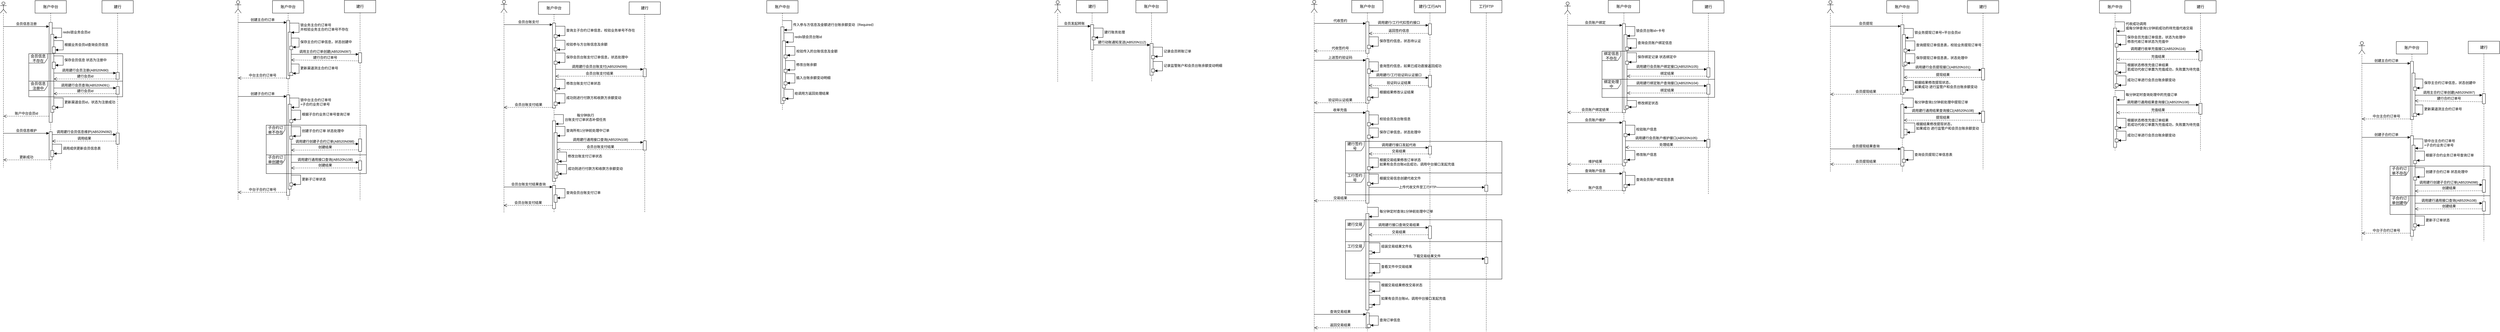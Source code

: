 <mxfile version="27.1.6">
  <diagram name="Page-1" id="2YBvvXClWsGukQMizWep">
    <mxGraphModel dx="1887" dy="560" grid="1" gridSize="10" guides="1" tooltips="1" connect="1" arrows="1" fold="1" page="1" pageScale="1" pageWidth="850" pageHeight="1100" math="0" shadow="0">
      <root>
        <mxCell id="0" />
        <mxCell id="1" parent="0" />
        <mxCell id="9qszzygUhYIYIlCA4tKh-8" value="更新成功" style="html=1;verticalAlign=bottom;endArrow=open;dashed=1;endSize=8;curved=0;rounded=0;entryX=0.5;entryY=0.955;entryDx=0;entryDy=0;entryPerimeter=0;" parent="1" source="9qszzygUhYIYIlCA4tKh-1" target="9qszzygUhYIYIlCA4tKh-14" edge="1">
          <mxGeometry relative="1" as="geometry">
            <mxPoint x="-519" y="548.0" as="sourcePoint" />
            <mxPoint x="-669" y="550.08" as="targetPoint" />
          </mxGeometry>
        </mxCell>
        <mxCell id="5DM1qvP_Hou1cKNvxJHR-31" value="账户中台会员id" style="html=1;verticalAlign=bottom;endArrow=open;dashed=1;endSize=8;curved=0;rounded=0;entryX=0.5;entryY=0.691;entryDx=0;entryDy=0;entryPerimeter=0;" parent="1" source="aM9ryv3xv72pqoxQDRHE-2" target="9qszzygUhYIYIlCA4tKh-14" edge="1">
          <mxGeometry relative="1" as="geometry">
            <mxPoint x="-519" y="407.92" as="sourcePoint" />
            <mxPoint x="-669" y="410" as="targetPoint" />
          </mxGeometry>
        </mxCell>
        <mxCell id="aM9ryv3xv72pqoxQDRHE-1" value="账户中台" style="shape=umlLifeline;perimeter=lifelinePerimeter;whiteSpace=wrap;html=1;container=0;dropTarget=0;collapsible=0;recursiveResize=0;outlineConnect=0;portConstraint=eastwest;newEdgeStyle={&quot;edgeStyle&quot;:&quot;elbowEdgeStyle&quot;,&quot;elbow&quot;:&quot;vertical&quot;,&quot;curved&quot;:0,&quot;rounded&quot;:0};" parent="1" vertex="1">
          <mxGeometry x="-569" y="40" width="100" height="540" as="geometry" />
        </mxCell>
        <mxCell id="aM9ryv3xv72pqoxQDRHE-2" value="" style="html=1;points=[];perimeter=orthogonalPerimeter;outlineConnect=0;targetShapes=umlLifeline;portConstraint=eastwest;newEdgeStyle={&quot;edgeStyle&quot;:&quot;elbowEdgeStyle&quot;,&quot;elbow&quot;:&quot;vertical&quot;,&quot;curved&quot;:0,&quot;rounded&quot;:0};" parent="aM9ryv3xv72pqoxQDRHE-1" vertex="1">
          <mxGeometry x="45" y="70" width="10" height="320" as="geometry" />
        </mxCell>
        <mxCell id="5DM1qvP_Hou1cKNvxJHR-4" value="" style="html=1;points=[[0,0,0,0,5],[0,1,0,0,-5],[1,0,0,0,5],[1,1,0,0,-5]];perimeter=orthogonalPerimeter;outlineConnect=0;targetShapes=umlLifeline;portConstraint=eastwest;newEdgeStyle={&quot;curved&quot;:0,&quot;rounded&quot;:0};" parent="aM9ryv3xv72pqoxQDRHE-1" vertex="1">
          <mxGeometry x="50" y="108" width="10" height="250" as="geometry" />
        </mxCell>
        <mxCell id="5DM1qvP_Hou1cKNvxJHR-5" value="redis锁业务会员id" style="html=1;align=left;spacingLeft=2;endArrow=block;rounded=0;edgeStyle=orthogonalEdgeStyle;curved=0;rounded=0;" parent="aM9ryv3xv72pqoxQDRHE-1" target="5DM1qvP_Hou1cKNvxJHR-4" edge="1">
          <mxGeometry relative="1" as="geometry">
            <mxPoint x="55" y="88" as="sourcePoint" />
            <Array as="points">
              <mxPoint x="85" y="118" />
            </Array>
          </mxGeometry>
        </mxCell>
        <mxCell id="5DM1qvP_Hou1cKNvxJHR-8" value="" style="html=1;points=[[0,0,0,0,5],[0,1,0,0,-5],[1,0,0,0,5],[1,1,0,0,-5]];perimeter=orthogonalPerimeter;outlineConnect=0;targetShapes=umlLifeline;portConstraint=eastwest;newEdgeStyle={&quot;curved&quot;:0,&quot;rounded&quot;:0};" parent="aM9ryv3xv72pqoxQDRHE-1" vertex="1">
          <mxGeometry x="55" y="148" width="10" height="20" as="geometry" />
        </mxCell>
        <mxCell id="5DM1qvP_Hou1cKNvxJHR-9" value="根据业务会员id查询会员信息" style="html=1;align=left;spacingLeft=2;endArrow=block;rounded=0;edgeStyle=orthogonalEdgeStyle;curved=0;rounded=0;" parent="aM9ryv3xv72pqoxQDRHE-1" target="5DM1qvP_Hou1cKNvxJHR-8" edge="1">
          <mxGeometry relative="1" as="geometry">
            <mxPoint x="60" y="128" as="sourcePoint" />
            <Array as="points">
              <mxPoint x="90" y="158" />
            </Array>
          </mxGeometry>
        </mxCell>
        <mxCell id="5DM1qvP_Hou1cKNvxJHR-25" value="" style="html=1;points=[[0,0,0,0,5],[0,1,0,0,-5],[1,0,0,0,5],[1,1,0,0,-5]];perimeter=orthogonalPerimeter;outlineConnect=0;targetShapes=umlLifeline;portConstraint=eastwest;newEdgeStyle={&quot;curved&quot;:0,&quot;rounded&quot;:0};" parent="aM9ryv3xv72pqoxQDRHE-1" vertex="1">
          <mxGeometry x="55" y="338" width="10" height="10" as="geometry" />
        </mxCell>
        <mxCell id="5DM1qvP_Hou1cKNvxJHR-26" value="更新渠道会员id，状态为注册成功" style="html=1;align=left;spacingLeft=2;endArrow=block;rounded=0;edgeStyle=orthogonalEdgeStyle;curved=0;rounded=0;" parent="aM9ryv3xv72pqoxQDRHE-1" edge="1">
          <mxGeometry relative="1" as="geometry">
            <mxPoint x="60" y="312" as="sourcePoint" />
            <Array as="points">
              <mxPoint x="90" y="342" />
            </Array>
            <mxPoint x="65" y="342" as="targetPoint" />
          </mxGeometry>
        </mxCell>
        <mxCell id="9qszzygUhYIYIlCA4tKh-1" value="" style="html=1;points=[[0,0,0,0,5],[0,1,0,0,-5],[1,0,0,0,5],[1,1,0,0,-5]];perimeter=orthogonalPerimeter;outlineConnect=0;targetShapes=umlLifeline;portConstraint=eastwest;newEdgeStyle={&quot;curved&quot;:0,&quot;rounded&quot;:0};" parent="aM9ryv3xv72pqoxQDRHE-1" vertex="1">
          <mxGeometry x="45" y="420" width="10" height="90" as="geometry" />
        </mxCell>
        <mxCell id="9qszzygUhYIYIlCA4tKh-6" value="" style="html=1;points=[[0,0,0,0,5],[0,1,0,0,-5],[1,0,0,0,5],[1,1,0,0,-5]];perimeter=orthogonalPerimeter;outlineConnect=0;targetShapes=umlLifeline;portConstraint=eastwest;newEdgeStyle={&quot;curved&quot;:0,&quot;rounded&quot;:0};" parent="aM9ryv3xv72pqoxQDRHE-1" vertex="1">
          <mxGeometry x="50" y="480" width="10" height="20" as="geometry" />
        </mxCell>
        <mxCell id="9qszzygUhYIYIlCA4tKh-7" value="调用成供更新会员信息表" style="html=1;align=left;spacingLeft=2;endArrow=block;rounded=0;edgeStyle=orthogonalEdgeStyle;curved=0;rounded=0;" parent="aM9ryv3xv72pqoxQDRHE-1" target="9qszzygUhYIYIlCA4tKh-6" edge="1">
          <mxGeometry relative="1" as="geometry">
            <mxPoint x="55" y="460" as="sourcePoint" />
            <Array as="points">
              <mxPoint x="85" y="490" />
            </Array>
          </mxGeometry>
        </mxCell>
        <mxCell id="aM9ryv3xv72pqoxQDRHE-5" value="建行" style="shape=umlLifeline;perimeter=lifelinePerimeter;whiteSpace=wrap;html=1;container=0;dropTarget=0;collapsible=0;recursiveResize=0;outlineConnect=0;portConstraint=eastwest;newEdgeStyle={&quot;edgeStyle&quot;:&quot;elbowEdgeStyle&quot;,&quot;elbow&quot;:&quot;vertical&quot;,&quot;curved&quot;:0,&quot;rounded&quot;:0};" parent="1" vertex="1">
          <mxGeometry x="-355" y="40" width="100" height="540" as="geometry" />
        </mxCell>
        <mxCell id="9qszzygUhYIYIlCA4tKh-3" value="" style="html=1;points=[[0,0,0,0,5],[0,1,0,0,-5],[1,0,0,0,5],[1,1,0,0,-5]];perimeter=orthogonalPerimeter;outlineConnect=0;targetShapes=umlLifeline;portConstraint=eastwest;newEdgeStyle={&quot;curved&quot;:0,&quot;rounded&quot;:0};" parent="aM9ryv3xv72pqoxQDRHE-5" vertex="1">
          <mxGeometry x="45" y="424" width="10" height="36" as="geometry" />
        </mxCell>
        <mxCell id="5DM1qvP_Hou1cKNvxJHR-6" value="会员信息不存在" style="shape=umlFrame;whiteSpace=wrap;html=1;pointerEvents=0;" parent="1" vertex="1">
          <mxGeometry x="-589" y="210" width="300" height="138" as="geometry" />
        </mxCell>
        <mxCell id="5DM1qvP_Hou1cKNvxJHR-13" value="" style="html=1;points=[[0,0,0,0,5],[0,1,0,0,-5],[1,0,0,0,5],[1,1,0,0,-5]];perimeter=orthogonalPerimeter;outlineConnect=0;targetShapes=umlLifeline;portConstraint=eastwest;newEdgeStyle={&quot;curved&quot;:0,&quot;rounded&quot;:0};" parent="1" vertex="1">
          <mxGeometry x="-310" y="270" width="10" height="22" as="geometry" />
        </mxCell>
        <mxCell id="5DM1qvP_Hou1cKNvxJHR-14" value="调用建行会员注册(&lt;span style=&quot;background-color: light-dark(#ffffff, var(--ge-dark-color, #121212)); color: light-dark(rgb(0, 0, 0), rgb(255, 255, 255));&quot;&gt;AB520N90&lt;/span&gt;)" style="html=1;verticalAlign=bottom;endArrow=block;curved=0;rounded=0;" parent="1" target="5DM1qvP_Hou1cKNvxJHR-13" edge="1">
          <mxGeometry relative="1" as="geometry">
            <mxPoint x="-509" y="272.0" as="sourcePoint" />
            <mxPoint x="-344" y="272.0" as="targetPoint" />
          </mxGeometry>
        </mxCell>
        <mxCell id="5DM1qvP_Hou1cKNvxJHR-15" value="建行会员id" style="html=1;verticalAlign=bottom;endArrow=open;dashed=1;endSize=8;curved=0;rounded=0;" parent="1" edge="1">
          <mxGeometry relative="1" as="geometry">
            <mxPoint x="-509.0" y="291" as="targetPoint" />
            <mxPoint x="-310" y="291" as="sourcePoint" />
          </mxGeometry>
        </mxCell>
        <mxCell id="5DM1qvP_Hou1cKNvxJHR-18" value="会员信息注册中" style="shape=umlFrame;whiteSpace=wrap;html=1;pointerEvents=0;" parent="1" vertex="1">
          <mxGeometry x="-589" y="298" width="300" height="50" as="geometry" />
        </mxCell>
        <mxCell id="5DM1qvP_Hou1cKNvxJHR-20" value="" style="html=1;points=[[0,0,0,0,5],[0,1,0,0,-5],[1,0,0,0,5],[1,1,0,0,-5]];perimeter=orthogonalPerimeter;outlineConnect=0;targetShapes=umlLifeline;portConstraint=eastwest;newEdgeStyle={&quot;curved&quot;:0,&quot;rounded&quot;:0};" parent="1" vertex="1">
          <mxGeometry x="-514" y="237" width="10" height="21" as="geometry" />
        </mxCell>
        <mxCell id="5DM1qvP_Hou1cKNvxJHR-21" value="保存会员信息 状态为注册中" style="html=1;align=left;spacingLeft=2;endArrow=block;rounded=0;edgeStyle=orthogonalEdgeStyle;curved=0;rounded=0;" parent="1" target="5DM1qvP_Hou1cKNvxJHR-20" edge="1">
          <mxGeometry relative="1" as="geometry">
            <mxPoint x="-509" y="217" as="sourcePoint" />
            <Array as="points">
              <mxPoint x="-479" y="247" />
            </Array>
          </mxGeometry>
        </mxCell>
        <mxCell id="5DM1qvP_Hou1cKNvxJHR-22" value="" style="html=1;points=[[0,0,0,0,5],[0,1,0,0,-5],[1,0,0,0,5],[1,1,0,0,-5]];perimeter=orthogonalPerimeter;outlineConnect=0;targetShapes=umlLifeline;portConstraint=eastwest;newEdgeStyle={&quot;curved&quot;:0,&quot;rounded&quot;:0};" parent="1" vertex="1">
          <mxGeometry x="-310" y="315" width="10" height="25" as="geometry" />
        </mxCell>
        <mxCell id="5DM1qvP_Hou1cKNvxJHR-23" value="调用建行会员查询(&lt;span style=&quot;background-color: light-dark(#ffffff, var(--ge-dark-color, #121212)); color: light-dark(rgb(0, 0, 0), rgb(255, 255, 255));&quot;&gt;AB520N091&lt;/span&gt;)" style="html=1;verticalAlign=bottom;endArrow=block;curved=0;rounded=0;entryX=0;entryY=0;entryDx=0;entryDy=5;entryPerimeter=0;" parent="1" source="5DM1qvP_Hou1cKNvxJHR-4" target="5DM1qvP_Hou1cKNvxJHR-22" edge="1">
          <mxGeometry relative="1" as="geometry">
            <mxPoint x="-509" y="317" as="sourcePoint" />
            <mxPoint x="-310" y="317" as="targetPoint" />
          </mxGeometry>
        </mxCell>
        <mxCell id="5DM1qvP_Hou1cKNvxJHR-24" value="建行会员id" style="html=1;verticalAlign=bottom;endArrow=open;dashed=1;endSize=8;curved=0;rounded=0;" parent="1" target="5DM1qvP_Hou1cKNvxJHR-4" edge="1">
          <mxGeometry relative="1" as="geometry">
            <mxPoint x="-510" y="338" as="targetPoint" />
            <mxPoint x="-310" y="338" as="sourcePoint" />
            <Array as="points">
              <mxPoint x="-379" y="338" />
            </Array>
          </mxGeometry>
        </mxCell>
        <mxCell id="5DM1qvP_Hou1cKNvxJHR-32" value="会员信息注册" style="html=1;verticalAlign=bottom;endArrow=block;curved=0;rounded=0;exitX=0.5;exitY=0.149;exitDx=0;exitDy=0;exitPerimeter=0;" parent="1" source="9qszzygUhYIYIlCA4tKh-14" target="aM9ryv3xv72pqoxQDRHE-2" edge="1">
          <mxGeometry width="80" relative="1" as="geometry">
            <mxPoint x="-669" y="123" as="sourcePoint" />
            <mxPoint x="-519.5" y="123" as="targetPoint" />
          </mxGeometry>
        </mxCell>
        <mxCell id="9qszzygUhYIYIlCA4tKh-4" value="调用建行会员信息维护(&lt;span style=&quot;background-color: light-dark(#ffffff, var(--ge-dark-color, #121212)); color: light-dark(rgb(0, 0, 0), rgb(255, 255, 255));&quot;&gt;AB520N092&lt;/span&gt;)" style="html=1;verticalAlign=bottom;endArrow=block;curved=0;rounded=0;entryX=0;entryY=0;entryDx=0;entryDy=5;exitX=1;exitY=0;exitDx=0;exitDy=5;exitPerimeter=0;" parent="1" target="9qszzygUhYIYIlCA4tKh-3" edge="1">
          <mxGeometry relative="1" as="geometry">
            <mxPoint x="-514" y="469" as="sourcePoint" />
          </mxGeometry>
        </mxCell>
        <mxCell id="9qszzygUhYIYIlCA4tKh-5" value="调用结果" style="html=1;verticalAlign=bottom;endArrow=open;dashed=1;endSize=8;curved=0;rounded=0;exitX=0;exitY=1;exitDx=0;exitDy=-5;entryX=1;entryY=1;entryDx=0;entryDy=-5;entryPerimeter=0;" parent="1" edge="1">
          <mxGeometry relative="1" as="geometry">
            <mxPoint x="-514" y="490" as="targetPoint" />
            <mxPoint x="-310" y="490" as="sourcePoint" />
          </mxGeometry>
        </mxCell>
        <mxCell id="9qszzygUhYIYIlCA4tKh-12" value="账户中台" style="shape=umlLifeline;perimeter=lifelinePerimeter;whiteSpace=wrap;html=1;container=1;dropTarget=0;collapsible=0;recursiveResize=0;outlineConnect=0;portConstraint=eastwest;newEdgeStyle={&quot;curved&quot;:0,&quot;rounded&quot;:0};" parent="1" vertex="1">
          <mxGeometry x="190" y="40" width="100" height="640" as="geometry" />
        </mxCell>
        <mxCell id="9qszzygUhYIYIlCA4tKh-17" value="" style="html=1;points=[[0,0,0,0,5],[0,1,0,0,-5],[1,0,0,0,5],[1,1,0,0,-5]];perimeter=orthogonalPerimeter;outlineConnect=0;targetShapes=umlLifeline;portConstraint=eastwest;newEdgeStyle={&quot;curved&quot;:0,&quot;rounded&quot;:0};" parent="9qszzygUhYIYIlCA4tKh-12" vertex="1">
          <mxGeometry x="45" y="64" width="10" height="186" as="geometry" />
        </mxCell>
        <mxCell id="9qszzygUhYIYIlCA4tKh-21" value="" style="html=1;points=[[0,0,0,0,5],[0,1,0,0,-5],[1,0,0,0,5],[1,1,0,0,-5]];perimeter=orthogonalPerimeter;outlineConnect=0;targetShapes=umlLifeline;portConstraint=eastwest;newEdgeStyle={&quot;curved&quot;:0,&quot;rounded&quot;:0};" parent="9qszzygUhYIYIlCA4tKh-12" vertex="1">
          <mxGeometry x="50" y="101" width="10" height="139" as="geometry" />
        </mxCell>
        <mxCell id="9qszzygUhYIYIlCA4tKh-22" value="锁业务主合约订单号&lt;div&gt;并校验业务主合约订单号不存在&lt;/div&gt;" style="html=1;align=left;spacingLeft=2;endArrow=block;rounded=0;edgeStyle=orthogonalEdgeStyle;curved=0;rounded=0;" parent="9qszzygUhYIYIlCA4tKh-12" edge="1">
          <mxGeometry relative="1" as="geometry">
            <mxPoint x="55" y="72" as="sourcePoint" />
            <Array as="points">
              <mxPoint x="85" y="102" />
            </Array>
            <mxPoint x="60" y="102" as="targetPoint" />
          </mxGeometry>
        </mxCell>
        <mxCell id="9qszzygUhYIYIlCA4tKh-24" value="" style="html=1;points=[[0,0,0,0,5],[0,1,0,0,-5],[1,0,0,0,5],[1,1,0,0,-5]];perimeter=orthogonalPerimeter;outlineConnect=0;targetShapes=umlLifeline;portConstraint=eastwest;newEdgeStyle={&quot;curved&quot;:0,&quot;rounded&quot;:0};" parent="9qszzygUhYIYIlCA4tKh-12" vertex="1">
          <mxGeometry x="45" y="302" width="10" height="322" as="geometry" />
        </mxCell>
        <mxCell id="9qszzygUhYIYIlCA4tKh-30" value="" style="html=1;points=[[0,0,0,0,5],[0,1,0,0,-5],[1,0,0,0,5],[1,1,0,0,-5]];perimeter=orthogonalPerimeter;outlineConnect=0;targetShapes=umlLifeline;portConstraint=eastwest;newEdgeStyle={&quot;curved&quot;:0,&quot;rounded&quot;:0};" parent="9qszzygUhYIYIlCA4tKh-12" vertex="1">
          <mxGeometry x="50" y="332" width="10" height="272" as="geometry" />
        </mxCell>
        <mxCell id="9qszzygUhYIYIlCA4tKh-31" value="&lt;span style=&quot;text-align: center;&quot;&gt;锁中台主合约订单号&lt;/span&gt;&lt;div&gt;&lt;span style=&quot;text-align: center;&quot;&gt;+子合约&lt;/span&gt;&lt;span style=&quot;text-align: center; background-color: light-dark(#ffffff, var(--ge-dark-color, #121212)); color: light-dark(rgb(0, 0, 0), rgb(255, 255, 255));&quot;&gt;业务&lt;/span&gt;&lt;span style=&quot;text-align: center; background-color: light-dark(#ffffff, var(--ge-dark-color, #121212)); color: light-dark(rgb(0, 0, 0), rgb(255, 255, 255));&quot;&gt;订单号&lt;/span&gt;&lt;/div&gt;" style="html=1;align=left;spacingLeft=2;endArrow=block;rounded=0;edgeStyle=orthogonalEdgeStyle;curved=0;rounded=0;" parent="9qszzygUhYIYIlCA4tKh-12" target="9qszzygUhYIYIlCA4tKh-30" edge="1">
          <mxGeometry x="-0.004" relative="1" as="geometry">
            <mxPoint x="55" y="312" as="sourcePoint" />
            <Array as="points">
              <mxPoint x="85" y="342" />
            </Array>
            <mxPoint as="offset" />
          </mxGeometry>
        </mxCell>
        <mxCell id="9qszzygUhYIYIlCA4tKh-32" value="" style="html=1;points=[[0,0,0,0,5],[0,1,0,0,-5],[1,0,0,0,5],[1,1,0,0,-5]];perimeter=orthogonalPerimeter;outlineConnect=0;targetShapes=umlLifeline;portConstraint=eastwest;newEdgeStyle={&quot;curved&quot;:0,&quot;rounded&quot;:0};" parent="9qszzygUhYIYIlCA4tKh-12" vertex="1">
          <mxGeometry x="55" y="381" width="10" height="10" as="geometry" />
        </mxCell>
        <mxCell id="9qszzygUhYIYIlCA4tKh-33" value="根据子合约业务订单号查询订单" style="html=1;align=left;spacingLeft=2;endArrow=block;rounded=0;edgeStyle=orthogonalEdgeStyle;curved=0;rounded=0;" parent="9qszzygUhYIYIlCA4tKh-12" target="9qszzygUhYIYIlCA4tKh-32" edge="1">
          <mxGeometry x="-0.005" relative="1" as="geometry">
            <mxPoint x="60" y="351" as="sourcePoint" />
            <Array as="points">
              <mxPoint x="90" y="381" />
            </Array>
            <mxPoint as="offset" />
          </mxGeometry>
        </mxCell>
        <mxCell id="9qszzygUhYIYIlCA4tKh-44" value="" style="html=1;points=[[0,0,0,0,5],[0,1,0,0,-5],[1,0,0,0,5],[1,1,0,0,-5]];perimeter=orthogonalPerimeter;outlineConnect=0;targetShapes=umlLifeline;portConstraint=eastwest;newEdgeStyle={&quot;curved&quot;:0,&quot;rounded&quot;:0};" parent="9qszzygUhYIYIlCA4tKh-12" vertex="1">
          <mxGeometry x="55" y="584" width="10" height="10" as="geometry" />
        </mxCell>
        <mxCell id="9qszzygUhYIYIlCA4tKh-45" value="更新子订单状态" style="html=1;align=left;spacingLeft=2;endArrow=block;rounded=0;edgeStyle=orthogonalEdgeStyle;curved=0;rounded=0;" parent="9qszzygUhYIYIlCA4tKh-12" target="9qszzygUhYIYIlCA4tKh-44" edge="1">
          <mxGeometry relative="1" as="geometry">
            <mxPoint x="60" y="559" as="sourcePoint" />
            <Array as="points">
              <mxPoint x="90" y="589" />
            </Array>
          </mxGeometry>
        </mxCell>
        <mxCell id="fuxBlCpD1P7hH6LeHtpS-4" value="" style="html=1;points=[[0,0,0,0,5],[0,1,0,0,-5],[1,0,0,0,5],[1,1,0,0,-5]];perimeter=orthogonalPerimeter;outlineConnect=0;targetShapes=umlLifeline;portConstraint=eastwest;newEdgeStyle={&quot;curved&quot;:0,&quot;rounded&quot;:0};" vertex="1" parent="9qszzygUhYIYIlCA4tKh-12">
          <mxGeometry x="55" y="146" width="10" height="11" as="geometry" />
        </mxCell>
        <mxCell id="fuxBlCpD1P7hH6LeHtpS-5" value="保存主合约订单信息，状态创建中" style="html=1;align=left;spacingLeft=2;endArrow=block;rounded=0;edgeStyle=orthogonalEdgeStyle;curved=0;rounded=0;" edge="1" target="fuxBlCpD1P7hH6LeHtpS-4" parent="9qszzygUhYIYIlCA4tKh-12">
          <mxGeometry relative="1" as="geometry">
            <mxPoint x="60" y="120" as="sourcePoint" />
            <Array as="points">
              <mxPoint x="85" y="149" />
            </Array>
          </mxGeometry>
        </mxCell>
        <mxCell id="fuxBlCpD1P7hH6LeHtpS-6" value="" style="html=1;points=[[0,0,0,0,5],[0,1,0,0,-5],[1,0,0,0,5],[1,1,0,0,-5]];perimeter=orthogonalPerimeter;outlineConnect=0;targetShapes=umlLifeline;portConstraint=eastwest;newEdgeStyle={&quot;curved&quot;:0,&quot;rounded&quot;:0};" vertex="1" parent="9qszzygUhYIYIlCA4tKh-12">
          <mxGeometry x="55" y="230" width="10" height="10" as="geometry" />
        </mxCell>
        <mxCell id="fuxBlCpD1P7hH6LeHtpS-7" value="更新渠道测主合约订单号" style="html=1;align=left;spacingLeft=2;endArrow=block;rounded=0;edgeStyle=orthogonalEdgeStyle;curved=0;rounded=0;" edge="1" target="fuxBlCpD1P7hH6LeHtpS-6" parent="9qszzygUhYIYIlCA4tKh-12">
          <mxGeometry relative="1" as="geometry">
            <mxPoint x="60" y="203" as="sourcePoint" />
            <Array as="points">
              <mxPoint x="85" y="233" />
            </Array>
          </mxGeometry>
        </mxCell>
        <mxCell id="9qszzygUhYIYIlCA4tKh-13" value="" style="shape=umlLifeline;perimeter=lifelinePerimeter;whiteSpace=wrap;html=1;container=1;dropTarget=0;collapsible=0;recursiveResize=0;outlineConnect=0;portConstraint=eastwest;newEdgeStyle={&quot;curved&quot;:0,&quot;rounded&quot;:0};participant=umlActor;" parent="1" vertex="1">
          <mxGeometry x="70" y="40" width="20" height="640" as="geometry" />
        </mxCell>
        <mxCell id="9qszzygUhYIYIlCA4tKh-14" value="" style="shape=umlLifeline;perimeter=lifelinePerimeter;whiteSpace=wrap;html=1;container=1;dropTarget=0;collapsible=0;recursiveResize=0;outlineConnect=0;portConstraint=eastwest;newEdgeStyle={&quot;curved&quot;:0,&quot;rounded&quot;:0};participant=umlActor;size=36;" parent="1" vertex="1">
          <mxGeometry x="-680" y="44" width="20" height="530" as="geometry" />
        </mxCell>
        <mxCell id="9qszzygUhYIYIlCA4tKh-15" value="建行" style="shape=umlLifeline;perimeter=lifelinePerimeter;whiteSpace=wrap;html=1;container=1;dropTarget=0;collapsible=0;recursiveResize=0;outlineConnect=0;portConstraint=eastwest;newEdgeStyle={&quot;curved&quot;:0,&quot;rounded&quot;:0};" parent="1" vertex="1">
          <mxGeometry x="420" y="39" width="100" height="641" as="geometry" />
        </mxCell>
        <mxCell id="9qszzygUhYIYIlCA4tKh-18" value="" style="html=1;points=[[0,0,0,0,5],[0,1,0,0,-5],[1,0,0,0,5],[1,1,0,0,-5]];perimeter=orthogonalPerimeter;outlineConnect=0;targetShapes=umlLifeline;portConstraint=eastwest;newEdgeStyle={&quot;curved&quot;:0,&quot;rounded&quot;:0};" parent="9qszzygUhYIYIlCA4tKh-15" vertex="1">
          <mxGeometry x="45" y="168" width="10" height="32" as="geometry" />
        </mxCell>
        <mxCell id="9qszzygUhYIYIlCA4tKh-20" value="建行合约订单号" style="html=1;verticalAlign=bottom;endArrow=open;dashed=1;endSize=8;curved=0;rounded=0;exitX=0;exitY=1;exitDx=0;exitDy=-5;entryX=1;entryY=0.64;entryDx=0;entryDy=0;entryPerimeter=0;" parent="9qszzygUhYIYIlCA4tKh-15" target="9qszzygUhYIYIlCA4tKh-21" edge="1">
          <mxGeometry relative="1" as="geometry">
            <mxPoint x="-175" y="194" as="targetPoint" />
            <mxPoint x="45" y="194" as="sourcePoint" />
          </mxGeometry>
        </mxCell>
        <mxCell id="9qszzygUhYIYIlCA4tKh-37" value="" style="html=1;points=[[0,0,0,0,5],[0,1,0,0,-5],[1,0,0,0,5],[1,1,0,0,-5]];perimeter=orthogonalPerimeter;outlineConnect=0;targetShapes=umlLifeline;portConstraint=eastwest;newEdgeStyle={&quot;curved&quot;:0,&quot;rounded&quot;:0};" parent="9qszzygUhYIYIlCA4tKh-15" vertex="1">
          <mxGeometry x="45" y="444" width="10" height="40" as="geometry" />
        </mxCell>
        <mxCell id="9qszzygUhYIYIlCA4tKh-41" value="" style="html=1;points=[[0,0,0,0,5],[0,1,0,0,-5],[1,0,0,0,5],[1,1,0,0,-5]];perimeter=orthogonalPerimeter;outlineConnect=0;targetShapes=umlLifeline;portConstraint=eastwest;newEdgeStyle={&quot;curved&quot;:0,&quot;rounded&quot;:0};" parent="9qszzygUhYIYIlCA4tKh-15" vertex="1">
          <mxGeometry x="45" y="514" width="10" height="30" as="geometry" />
        </mxCell>
        <mxCell id="9qszzygUhYIYIlCA4tKh-43" value="创建结果" style="html=1;verticalAlign=bottom;endArrow=open;dashed=1;endSize=8;curved=0;rounded=0;exitX=0;exitY=1;exitDx=0;exitDy=-5;entryX=1;entryY=0.871;entryDx=0;entryDy=0;entryPerimeter=0;" parent="9qszzygUhYIYIlCA4tKh-15" edge="1">
          <mxGeometry relative="1" as="geometry">
            <mxPoint x="-170.0" y="537.072" as="targetPoint" />
            <mxPoint x="45.0" y="537.0" as="sourcePoint" />
          </mxGeometry>
        </mxCell>
        <mxCell id="9qszzygUhYIYIlCA4tKh-16" value="创建主合约订单" style="html=1;verticalAlign=bottom;endArrow=block;curved=0;rounded=0;" parent="1" target="9qszzygUhYIYIlCA4tKh-17" edge="1">
          <mxGeometry width="80" relative="1" as="geometry">
            <mxPoint x="80" y="110" as="sourcePoint" />
            <mxPoint x="230" y="110" as="targetPoint" />
          </mxGeometry>
        </mxCell>
        <mxCell id="9qszzygUhYIYIlCA4tKh-19" value="调用主合约订单创建(&lt;span style=&quot;background-color: light-dark(#ffffff, var(--ge-dark-color, #121212)); color: light-dark(rgb(0, 0, 0), rgb(255, 255, 255));&quot;&gt;AB520N097&lt;/span&gt;)" style="html=1;verticalAlign=bottom;endArrow=block;curved=0;rounded=0;entryX=0;entryY=0;entryDx=0;entryDy=5;" parent="1" source="9qszzygUhYIYIlCA4tKh-21" target="9qszzygUhYIYIlCA4tKh-18" edge="1">
          <mxGeometry relative="1" as="geometry">
            <mxPoint x="245" y="212" as="sourcePoint" />
          </mxGeometry>
        </mxCell>
        <mxCell id="9qszzygUhYIYIlCA4tKh-23" value="中台主合约订单号" style="html=1;verticalAlign=bottom;endArrow=open;dashed=1;endSize=8;curved=0;rounded=0;" parent="1" edge="1">
          <mxGeometry relative="1" as="geometry">
            <mxPoint x="235" y="288" as="sourcePoint" />
            <mxPoint x="80.1" y="288" as="targetPoint" />
          </mxGeometry>
        </mxCell>
        <mxCell id="9qszzygUhYIYIlCA4tKh-25" value="创建子合约订单" style="html=1;verticalAlign=bottom;endArrow=block;curved=0;rounded=0;entryX=0;entryY=0;entryDx=0;entryDy=5;" parent="1" target="9qszzygUhYIYIlCA4tKh-24" edge="1">
          <mxGeometry relative="1" as="geometry">
            <mxPoint x="79.5" y="347.0" as="sourcePoint" />
          </mxGeometry>
        </mxCell>
        <mxCell id="9qszzygUhYIYIlCA4tKh-26" value="中台子合约订单号" style="html=1;verticalAlign=bottom;endArrow=open;dashed=1;endSize=8;curved=0;rounded=0;exitX=0;exitY=1;exitDx=0;exitDy=-5;" parent="1" edge="1">
          <mxGeometry x="0.0" relative="1" as="geometry">
            <mxPoint x="80.024" y="654" as="targetPoint" />
            <mxPoint x="235" y="654" as="sourcePoint" />
            <mxPoint as="offset" />
          </mxGeometry>
        </mxCell>
        <mxCell id="9qszzygUhYIYIlCA4tKh-34" value="子合约订单不存在" style="shape=umlFrame;whiteSpace=wrap;html=1;pointerEvents=0;" parent="1" vertex="1">
          <mxGeometry x="170" y="439" width="320" height="95" as="geometry" />
        </mxCell>
        <mxCell id="9qszzygUhYIYIlCA4tKh-35" value="" style="html=1;points=[[0,0,0,0,5],[0,1,0,0,-5],[1,0,0,0,5],[1,1,0,0,-5]];perimeter=orthogonalPerimeter;outlineConnect=0;targetShapes=umlLifeline;portConstraint=eastwest;newEdgeStyle={&quot;curved&quot;:0,&quot;rounded&quot;:0};" parent="1" vertex="1">
          <mxGeometry x="245" y="474" width="10" height="10" as="geometry" />
        </mxCell>
        <mxCell id="9qszzygUhYIYIlCA4tKh-36" value="创建子合约订单 状态处理中" style="html=1;align=left;spacingLeft=2;endArrow=block;rounded=0;edgeStyle=orthogonalEdgeStyle;curved=0;rounded=0;" parent="1" target="9qszzygUhYIYIlCA4tKh-35" edge="1">
          <mxGeometry relative="1" as="geometry">
            <mxPoint x="250" y="444" as="sourcePoint" />
            <Array as="points">
              <mxPoint x="280" y="474" />
            </Array>
          </mxGeometry>
        </mxCell>
        <mxCell id="9qszzygUhYIYIlCA4tKh-38" value="调用建行创建子合约订单(AB520N098)" style="html=1;verticalAlign=bottom;endArrow=block;curved=0;rounded=0;entryX=0;entryY=0;entryDx=0;entryDy=5;" parent="1" edge="1">
          <mxGeometry relative="1" as="geometry">
            <mxPoint x="250" y="500" as="sourcePoint" />
            <mxPoint x="465" y="499" as="targetPoint" />
          </mxGeometry>
        </mxCell>
        <mxCell id="9qszzygUhYIYIlCA4tKh-39" value="创建结果" style="html=1;verticalAlign=bottom;endArrow=open;dashed=1;endSize=8;curved=0;rounded=0;exitX=0;exitY=1;exitDx=0;exitDy=-5;" parent="1" edge="1">
          <mxGeometry relative="1" as="geometry">
            <mxPoint x="250" y="519" as="targetPoint" />
            <mxPoint x="465" y="518" as="sourcePoint" />
          </mxGeometry>
        </mxCell>
        <mxCell id="9qszzygUhYIYIlCA4tKh-40" value="子合约订单创建中" style="shape=umlFrame;whiteSpace=wrap;html=1;pointerEvents=0;" parent="1" vertex="1">
          <mxGeometry x="170" y="534" width="320" height="60" as="geometry" />
        </mxCell>
        <mxCell id="9qszzygUhYIYIlCA4tKh-42" value="调用建行通用接口查询(AB520N108)" style="html=1;verticalAlign=bottom;endArrow=block;curved=0;rounded=0;entryX=0;entryY=0;entryDx=0;entryDy=5;" parent="1" source="9qszzygUhYIYIlCA4tKh-30" target="9qszzygUhYIYIlCA4tKh-41" edge="1">
          <mxGeometry relative="1" as="geometry">
            <mxPoint x="355.0" y="559" as="sourcePoint" />
          </mxGeometry>
        </mxCell>
        <mxCell id="9qszzygUhYIYIlCA4tKh-2" value="会员信息维护" style="html=1;verticalAlign=bottom;startArrow=none;endArrow=block;startSize=8;curved=0;rounded=0;entryX=0;entryY=0;entryDx=0;entryDy=5;startFill=0;" parent="1" source="9qszzygUhYIYIlCA4tKh-14" target="9qszzygUhYIYIlCA4tKh-1" edge="1">
          <mxGeometry relative="1" as="geometry">
            <mxPoint x="-669" y="465" as="sourcePoint" />
          </mxGeometry>
        </mxCell>
        <mxCell id="9qszzygUhYIYIlCA4tKh-47" value="" style="shape=umlLifeline;perimeter=lifelinePerimeter;whiteSpace=wrap;html=1;container=1;dropTarget=0;collapsible=0;recursiveResize=0;outlineConnect=0;portConstraint=eastwest;newEdgeStyle={&quot;curved&quot;:0,&quot;rounded&quot;:0};participant=umlActor;" parent="1" vertex="1">
          <mxGeometry x="920" y="39" width="20" height="681" as="geometry" />
        </mxCell>
        <mxCell id="9qszzygUhYIYIlCA4tKh-48" value="账户中台" style="shape=umlLifeline;perimeter=lifelinePerimeter;whiteSpace=wrap;html=1;container=1;dropTarget=0;collapsible=0;recursiveResize=0;outlineConnect=0;portConstraint=eastwest;newEdgeStyle={&quot;curved&quot;:0,&quot;rounded&quot;:0};" parent="1" vertex="1">
          <mxGeometry x="1040" y="44" width="100" height="676" as="geometry" />
        </mxCell>
        <mxCell id="9qszzygUhYIYIlCA4tKh-50" value="" style="html=1;points=[[0,0,0,0,5],[0,1,0,0,-5],[1,0,0,0,5],[1,1,0,0,-5]];perimeter=orthogonalPerimeter;outlineConnect=0;targetShapes=umlLifeline;portConstraint=eastwest;newEdgeStyle={&quot;curved&quot;:0,&quot;rounded&quot;:0};" parent="9qszzygUhYIYIlCA4tKh-48" vertex="1">
          <mxGeometry x="45" y="68" width="10" height="272" as="geometry" />
        </mxCell>
        <mxCell id="9qszzygUhYIYIlCA4tKh-53" value="" style="html=1;points=[[0,0,0,0,5],[0,1,0,0,-5],[1,0,0,0,5],[1,1,0,0,-5]];perimeter=orthogonalPerimeter;outlineConnect=0;targetShapes=umlLifeline;portConstraint=eastwest;newEdgeStyle={&quot;curved&quot;:0,&quot;rounded&quot;:0};" parent="9qszzygUhYIYIlCA4tKh-48" vertex="1">
          <mxGeometry x="50" y="105" width="10" height="10" as="geometry" />
        </mxCell>
        <mxCell id="9qszzygUhYIYIlCA4tKh-54" value="查询主子合约订单信息，校验业务单号不存在" style="html=1;align=left;spacingLeft=2;endArrow=block;rounded=0;edgeStyle=orthogonalEdgeStyle;curved=0;rounded=0;" parent="9qszzygUhYIYIlCA4tKh-48" target="9qszzygUhYIYIlCA4tKh-53" edge="1">
          <mxGeometry x="-0.004" relative="1" as="geometry">
            <mxPoint x="55" y="78" as="sourcePoint" />
            <Array as="points">
              <mxPoint x="85" y="108" />
            </Array>
            <mxPoint as="offset" />
          </mxGeometry>
        </mxCell>
        <mxCell id="9qszzygUhYIYIlCA4tKh-55" value="" style="html=1;points=[[0,0,0,0,5],[0,1,0,0,-5],[1,0,0,0,5],[1,1,0,0,-5]];perimeter=orthogonalPerimeter;outlineConnect=0;targetShapes=umlLifeline;portConstraint=eastwest;newEdgeStyle={&quot;curved&quot;:0,&quot;rounded&quot;:0};" parent="9qszzygUhYIYIlCA4tKh-48" vertex="1">
          <mxGeometry x="50" y="190" width="10" height="10" as="geometry" />
        </mxCell>
        <mxCell id="9qszzygUhYIYIlCA4tKh-56" value="保存会员台账支付订单信息，状态处理中" style="html=1;align=left;spacingLeft=2;endArrow=block;rounded=0;edgeStyle=orthogonalEdgeStyle;curved=0;rounded=0;" parent="9qszzygUhYIYIlCA4tKh-48" edge="1">
          <mxGeometry x="0.005" relative="1" as="geometry">
            <mxPoint x="55" y="164" as="sourcePoint" />
            <Array as="points">
              <mxPoint x="85" y="194" />
            </Array>
            <mxPoint x="60" y="194" as="targetPoint" />
            <mxPoint as="offset" />
          </mxGeometry>
        </mxCell>
        <mxCell id="9qszzygUhYIYIlCA4tKh-60" value="" style="html=1;points=[[0,0,0,0,5],[0,1,0,0,-5],[1,0,0,0,5],[1,1,0,0,-5]];perimeter=orthogonalPerimeter;outlineConnect=0;targetShapes=umlLifeline;portConstraint=eastwest;newEdgeStyle={&quot;curved&quot;:0,&quot;rounded&quot;:0};" parent="9qszzygUhYIYIlCA4tKh-48" vertex="1">
          <mxGeometry x="50" y="275" width="10" height="10" as="geometry" />
        </mxCell>
        <mxCell id="9qszzygUhYIYIlCA4tKh-61" value="修改台账支付订单状态" style="html=1;align=left;spacingLeft=2;endArrow=block;rounded=0;edgeStyle=orthogonalEdgeStyle;curved=0;rounded=0;" parent="9qszzygUhYIYIlCA4tKh-48" target="9qszzygUhYIYIlCA4tKh-60" edge="1">
          <mxGeometry relative="1" as="geometry">
            <mxPoint x="55" y="248" as="sourcePoint" />
            <Array as="points">
              <mxPoint x="85" y="278" />
            </Array>
          </mxGeometry>
        </mxCell>
        <mxCell id="9qszzygUhYIYIlCA4tKh-62" value="" style="html=1;points=[[0,0,0,0,5],[0,1,0,0,-5],[1,0,0,0,5],[1,1,0,0,-5]];perimeter=orthogonalPerimeter;outlineConnect=0;targetShapes=umlLifeline;portConstraint=eastwest;newEdgeStyle={&quot;curved&quot;:0,&quot;rounded&quot;:0};" parent="9qszzygUhYIYIlCA4tKh-48" vertex="1">
          <mxGeometry x="50" y="321" width="10" height="11" as="geometry" />
        </mxCell>
        <mxCell id="9qszzygUhYIYIlCA4tKh-63" value="成功则进行付款方和收款方余额变动" style="html=1;align=left;spacingLeft=2;endArrow=block;rounded=0;edgeStyle=orthogonalEdgeStyle;curved=0;rounded=0;" parent="9qszzygUhYIYIlCA4tKh-48" target="9qszzygUhYIYIlCA4tKh-62" edge="1">
          <mxGeometry x="0.012" relative="1" as="geometry">
            <mxPoint x="55" y="294" as="sourcePoint" />
            <Array as="points">
              <mxPoint x="85" y="324" />
            </Array>
            <mxPoint as="offset" />
          </mxGeometry>
        </mxCell>
        <mxCell id="9qszzygUhYIYIlCA4tKh-65" value="" style="html=1;points=[[0,0,0,0,5],[0,1,0,0,-5],[1,0,0,0,5],[1,1,0,0,-5]];perimeter=orthogonalPerimeter;outlineConnect=0;targetShapes=umlLifeline;portConstraint=eastwest;newEdgeStyle={&quot;curved&quot;:0,&quot;rounded&quot;:0};" parent="9qszzygUhYIYIlCA4tKh-48" vertex="1">
          <mxGeometry x="45" y="381" width="10" height="194" as="geometry" />
        </mxCell>
        <mxCell id="9qszzygUhYIYIlCA4tKh-66" value="" style="html=1;align=left;spacingLeft=2;endArrow=block;rounded=0;edgeStyle=orthogonalEdgeStyle;curved=0;rounded=0;" parent="9qszzygUhYIYIlCA4tKh-48" target="9qszzygUhYIYIlCA4tKh-65" edge="1">
          <mxGeometry relative="1" as="geometry">
            <mxPoint x="50" y="361" as="sourcePoint" />
            <Array as="points">
              <mxPoint x="80" y="391" />
            </Array>
          </mxGeometry>
        </mxCell>
        <mxCell id="9qszzygUhYIYIlCA4tKh-67" value="每分钟执行&lt;div&gt;台账支付订单状态补偿任务&lt;/div&gt;" style="edgeLabel;html=1;align=center;verticalAlign=middle;resizable=0;points=[];" parent="9qszzygUhYIYIlCA4tKh-66" vertex="1" connectable="0">
          <mxGeometry x="-0.082" y="2" relative="1" as="geometry">
            <mxPoint x="68" as="offset" />
          </mxGeometry>
        </mxCell>
        <mxCell id="9qszzygUhYIYIlCA4tKh-68" value="" style="html=1;points=[[0,0,0,0,5],[0,1,0,0,-5],[1,0,0,0,5],[1,1,0,0,-5]];perimeter=orthogonalPerimeter;outlineConnect=0;targetShapes=umlLifeline;portConstraint=eastwest;newEdgeStyle={&quot;curved&quot;:0,&quot;rounded&quot;:0};" parent="9qszzygUhYIYIlCA4tKh-48" vertex="1">
          <mxGeometry x="50" y="419" width="10" height="146" as="geometry" />
        </mxCell>
        <mxCell id="9qszzygUhYIYIlCA4tKh-69" value="查询所有1分钟前处理中订单" style="html=1;align=left;spacingLeft=2;endArrow=block;rounded=0;edgeStyle=orthogonalEdgeStyle;curved=0;rounded=0;" parent="9qszzygUhYIYIlCA4tKh-48" target="9qszzygUhYIYIlCA4tKh-68" edge="1">
          <mxGeometry relative="1" as="geometry">
            <mxPoint x="55" y="399" as="sourcePoint" />
            <Array as="points">
              <mxPoint x="85" y="429" />
            </Array>
          </mxGeometry>
        </mxCell>
        <mxCell id="9qszzygUhYIYIlCA4tKh-73" value="" style="html=1;points=[[0,0,0,0,5],[0,1,0,0,-5],[1,0,0,0,5],[1,1,0,0,-5]];perimeter=orthogonalPerimeter;outlineConnect=0;targetShapes=umlLifeline;portConstraint=eastwest;newEdgeStyle={&quot;curved&quot;:0,&quot;rounded&quot;:0};" parent="9qszzygUhYIYIlCA4tKh-48" vertex="1">
          <mxGeometry x="55" y="505" width="10" height="10" as="geometry" />
        </mxCell>
        <mxCell id="9qszzygUhYIYIlCA4tKh-74" value="修改台账支付订单状态" style="html=1;align=left;spacingLeft=2;endArrow=block;rounded=0;edgeStyle=orthogonalEdgeStyle;curved=0;rounded=0;" parent="9qszzygUhYIYIlCA4tKh-48" target="9qszzygUhYIYIlCA4tKh-73" edge="1">
          <mxGeometry relative="1" as="geometry">
            <mxPoint x="60" y="481" as="sourcePoint" />
            <Array as="points">
              <mxPoint x="90" y="511" />
            </Array>
          </mxGeometry>
        </mxCell>
        <mxCell id="9qszzygUhYIYIlCA4tKh-76" value="" style="html=1;points=[[0,0,0,0,5],[0,1,0,0,-5],[1,0,0,0,5],[1,1,0,0,-5]];perimeter=orthogonalPerimeter;outlineConnect=0;targetShapes=umlLifeline;portConstraint=eastwest;newEdgeStyle={&quot;curved&quot;:0,&quot;rounded&quot;:0};" parent="9qszzygUhYIYIlCA4tKh-48" vertex="1">
          <mxGeometry x="55" y="545" width="10" height="10" as="geometry" />
        </mxCell>
        <mxCell id="9qszzygUhYIYIlCA4tKh-77" value="成功则进行付款方和收款方余额变动" style="html=1;align=left;spacingLeft=2;endArrow=block;rounded=0;edgeStyle=orthogonalEdgeStyle;curved=0;rounded=0;" parent="9qszzygUhYIYIlCA4tKh-48" target="9qszzygUhYIYIlCA4tKh-76" edge="1">
          <mxGeometry relative="1" as="geometry">
            <mxPoint x="60" y="521" as="sourcePoint" />
            <Array as="points">
              <mxPoint x="90" y="551" />
            </Array>
          </mxGeometry>
        </mxCell>
        <mxCell id="9qszzygUhYIYIlCA4tKh-78" value="" style="html=1;points=[[0,0,0,0,5],[0,1,0,0,-5],[1,0,0,0,5],[1,1,0,0,-5]];perimeter=orthogonalPerimeter;outlineConnect=0;targetShapes=umlLifeline;portConstraint=eastwest;newEdgeStyle={&quot;curved&quot;:0,&quot;rounded&quot;:0};" parent="9qszzygUhYIYIlCA4tKh-48" vertex="1">
          <mxGeometry x="45" y="588" width="10" height="74" as="geometry" />
        </mxCell>
        <mxCell id="9qszzygUhYIYIlCA4tKh-81" value="" style="html=1;points=[[0,0,0,0,5],[0,1,0,0,-5],[1,0,0,0,5],[1,1,0,0,-5]];perimeter=orthogonalPerimeter;outlineConnect=0;targetShapes=umlLifeline;portConstraint=eastwest;newEdgeStyle={&quot;curved&quot;:0,&quot;rounded&quot;:0};" parent="9qszzygUhYIYIlCA4tKh-48" vertex="1">
          <mxGeometry x="50" y="618" width="10" height="24" as="geometry" />
        </mxCell>
        <mxCell id="9qszzygUhYIYIlCA4tKh-82" value="查询会员台账支付订单" style="html=1;align=left;spacingLeft=2;endArrow=block;rounded=0;edgeStyle=orthogonalEdgeStyle;curved=0;rounded=0;" parent="9qszzygUhYIYIlCA4tKh-48" target="9qszzygUhYIYIlCA4tKh-81" edge="1">
          <mxGeometry relative="1" as="geometry">
            <mxPoint x="55" y="598" as="sourcePoint" />
            <Array as="points">
              <mxPoint x="85" y="628" />
            </Array>
          </mxGeometry>
        </mxCell>
        <mxCell id="fuxBlCpD1P7hH6LeHtpS-25" value="" style="html=1;points=[[0,0,0,0,5],[0,1,0,0,-5],[1,0,0,0,5],[1,1,0,0,-5]];perimeter=orthogonalPerimeter;outlineConnect=0;targetShapes=umlLifeline;portConstraint=eastwest;newEdgeStyle={&quot;curved&quot;:0,&quot;rounded&quot;:0};" vertex="1" parent="9qszzygUhYIYIlCA4tKh-48">
          <mxGeometry x="50" y="147" width="10" height="10" as="geometry" />
        </mxCell>
        <mxCell id="fuxBlCpD1P7hH6LeHtpS-26" value="校验参与方台账信息及余额" style="html=1;align=left;spacingLeft=2;endArrow=block;rounded=0;edgeStyle=orthogonalEdgeStyle;curved=0;rounded=0;" edge="1" target="fuxBlCpD1P7hH6LeHtpS-25" parent="9qszzygUhYIYIlCA4tKh-48">
          <mxGeometry relative="1" as="geometry">
            <mxPoint x="55" y="123" as="sourcePoint" />
            <Array as="points">
              <mxPoint x="85" y="153" />
            </Array>
            <mxPoint as="offset" />
          </mxGeometry>
        </mxCell>
        <mxCell id="9qszzygUhYIYIlCA4tKh-49" value="建行" style="shape=umlLifeline;perimeter=lifelinePerimeter;whiteSpace=wrap;html=1;container=1;dropTarget=0;collapsible=0;recursiveResize=0;outlineConnect=0;portConstraint=eastwest;newEdgeStyle={&quot;curved&quot;:0,&quot;rounded&quot;:0};" parent="1" vertex="1">
          <mxGeometry x="1330" y="44" width="100" height="676" as="geometry" />
        </mxCell>
        <mxCell id="9qszzygUhYIYIlCA4tKh-57" value="" style="html=1;points=[[0,0,0,0,5],[0,1,0,0,-5],[1,0,0,0,5],[1,1,0,0,-5]];perimeter=orthogonalPerimeter;outlineConnect=0;targetShapes=umlLifeline;portConstraint=eastwest;newEdgeStyle={&quot;curved&quot;:0,&quot;rounded&quot;:0};" parent="9qszzygUhYIYIlCA4tKh-49" vertex="1">
          <mxGeometry x="45" y="214" width="10" height="26" as="geometry" />
        </mxCell>
        <mxCell id="9qszzygUhYIYIlCA4tKh-70" value="" style="html=1;points=[[0,0,0,0,5],[0,1,0,0,-5],[1,0,0,0,5],[1,1,0,0,-5]];perimeter=orthogonalPerimeter;outlineConnect=0;targetShapes=umlLifeline;portConstraint=eastwest;newEdgeStyle={&quot;curved&quot;:0,&quot;rounded&quot;:0};" parent="9qszzygUhYIYIlCA4tKh-49" vertex="1">
          <mxGeometry x="45" y="445" width="10" height="30" as="geometry" />
        </mxCell>
        <mxCell id="9qszzygUhYIYIlCA4tKh-72" value="会员台账支付结果" style="html=1;verticalAlign=bottom;endArrow=open;dashed=1;endSize=8;curved=0;rounded=0;exitX=0;exitY=1;exitDx=0;exitDy=-5;" parent="9qszzygUhYIYIlCA4tKh-49" edge="1" target="9qszzygUhYIYIlCA4tKh-68">
          <mxGeometry relative="1" as="geometry">
            <mxPoint x="-184" y="472" as="targetPoint" />
            <mxPoint x="45.0" y="473.16" as="sourcePoint" />
          </mxGeometry>
        </mxCell>
        <mxCell id="9qszzygUhYIYIlCA4tKh-51" value="会员台账支付" style="html=1;verticalAlign=bottom;endArrow=block;curved=0;rounded=0;entryX=0;entryY=0;entryDx=0;entryDy=5;" parent="1" source="9qszzygUhYIYIlCA4tKh-47" target="9qszzygUhYIYIlCA4tKh-50" edge="1">
          <mxGeometry relative="1" as="geometry">
            <mxPoint x="1015" y="117" as="sourcePoint" />
          </mxGeometry>
        </mxCell>
        <mxCell id="9qszzygUhYIYIlCA4tKh-58" value="调用建行会员台账支付(AB520N099)" style="html=1;verticalAlign=bottom;endArrow=block;curved=0;rounded=0;" parent="1" target="9qszzygUhYIYIlCA4tKh-57" edge="1">
          <mxGeometry relative="1" as="geometry">
            <mxPoint x="1095" y="260" as="sourcePoint" />
            <mxPoint x="1285" y="260" as="targetPoint" />
          </mxGeometry>
        </mxCell>
        <mxCell id="9qszzygUhYIYIlCA4tKh-59" value="会员台账支付结果" style="html=1;verticalAlign=bottom;endArrow=open;dashed=1;endSize=8;curved=0;rounded=0;" parent="1" edge="1" source="9qszzygUhYIYIlCA4tKh-57">
          <mxGeometry relative="1" as="geometry">
            <mxPoint x="1095" y="282" as="targetPoint" />
            <mxPoint x="1330" y="282" as="sourcePoint" />
          </mxGeometry>
        </mxCell>
        <mxCell id="9qszzygUhYIYIlCA4tKh-64" value="会员台账支付结果" style="html=1;verticalAlign=bottom;endArrow=open;dashed=1;endSize=8;curved=0;rounded=0;" parent="1" edge="1">
          <mxGeometry relative="1" as="geometry">
            <mxPoint x="1085" y="382.0" as="sourcePoint" />
            <mxPoint x="929.81" y="382.0" as="targetPoint" />
          </mxGeometry>
        </mxCell>
        <mxCell id="9qszzygUhYIYIlCA4tKh-71" value="调用建行通用接口查询(AB520N108)" style="html=1;verticalAlign=bottom;endArrow=block;curved=0;rounded=0;entryX=0;entryY=0;entryDx=0;entryDy=5;entryPerimeter=0;" parent="1" edge="1" target="9qszzygUhYIYIlCA4tKh-70" source="9qszzygUhYIYIlCA4tKh-68">
          <mxGeometry relative="1" as="geometry">
            <mxPoint x="1100" y="492.0" as="sourcePoint" />
            <mxPoint x="1329" y="492" as="targetPoint" />
          </mxGeometry>
        </mxCell>
        <mxCell id="9qszzygUhYIYIlCA4tKh-79" value="会员台账支付结果查询" style="html=1;verticalAlign=bottom;endArrow=block;curved=0;rounded=0;entryX=0;entryY=0;entryDx=0;entryDy=5;" parent="1" target="9qszzygUhYIYIlCA4tKh-78" edge="1">
          <mxGeometry relative="1" as="geometry">
            <mxPoint x="929.5" y="637" as="sourcePoint" />
          </mxGeometry>
        </mxCell>
        <mxCell id="9qszzygUhYIYIlCA4tKh-80" value="会员台账支付结果" style="html=1;verticalAlign=bottom;endArrow=open;dashed=1;endSize=8;curved=0;rounded=0;exitX=0;exitY=1;exitDx=0;exitDy=-5;" parent="1" edge="1">
          <mxGeometry relative="1" as="geometry">
            <mxPoint x="929.5" y="696" as="targetPoint" />
            <mxPoint x="1085" y="696" as="sourcePoint" />
            <mxPoint as="offset" />
          </mxGeometry>
        </mxCell>
        <mxCell id="fuxBlCpD1P7hH6LeHtpS-1" value="账户中台" style="shape=umlLifeline;perimeter=lifelinePerimeter;whiteSpace=wrap;html=1;container=1;dropTarget=0;collapsible=0;recursiveResize=0;outlineConnect=0;portConstraint=eastwest;newEdgeStyle={&quot;curved&quot;:0,&quot;rounded&quot;:0};" vertex="1" parent="1">
          <mxGeometry x="1770" y="40" width="100" height="351" as="geometry" />
        </mxCell>
        <mxCell id="fuxBlCpD1P7hH6LeHtpS-8" value="" style="html=1;points=[[0,0,0,0,5],[0,1,0,0,-5],[1,0,0,0,5],[1,1,0,0,-5]];perimeter=orthogonalPerimeter;outlineConnect=0;targetShapes=umlLifeline;portConstraint=eastwest;newEdgeStyle={&quot;curved&quot;:0,&quot;rounded&quot;:0};" vertex="1" parent="fuxBlCpD1P7hH6LeHtpS-1">
          <mxGeometry x="45" y="84" width="10" height="246" as="geometry" />
        </mxCell>
        <mxCell id="fuxBlCpD1P7hH6LeHtpS-9" value="传入参与方信息及金额进行台账余额变动（Required）" style="html=1;align=left;spacingLeft=2;endArrow=block;rounded=0;edgeStyle=orthogonalEdgeStyle;curved=0;rounded=0;" edge="1" target="fuxBlCpD1P7hH6LeHtpS-8" parent="fuxBlCpD1P7hH6LeHtpS-1">
          <mxGeometry relative="1" as="geometry">
            <mxPoint x="50" y="64" as="sourcePoint" />
            <Array as="points">
              <mxPoint x="80" y="94" />
            </Array>
          </mxGeometry>
        </mxCell>
        <mxCell id="fuxBlCpD1P7hH6LeHtpS-10" value="" style="html=1;points=[[0,0,0,0,5],[0,1,0,0,-5],[1,0,0,0,5],[1,1,0,0,-5]];perimeter=orthogonalPerimeter;outlineConnect=0;targetShapes=umlLifeline;portConstraint=eastwest;newEdgeStyle={&quot;curved&quot;:0,&quot;rounded&quot;:0};" vertex="1" parent="fuxBlCpD1P7hH6LeHtpS-1">
          <mxGeometry x="50" y="129" width="10" height="151" as="geometry" />
        </mxCell>
        <mxCell id="fuxBlCpD1P7hH6LeHtpS-11" value="redis锁会员台账id" style="html=1;align=left;spacingLeft=2;endArrow=block;rounded=0;edgeStyle=orthogonalEdgeStyle;curved=0;rounded=0;" edge="1" parent="fuxBlCpD1P7hH6LeHtpS-1">
          <mxGeometry relative="1" as="geometry">
            <mxPoint x="55" y="103" as="sourcePoint" />
            <Array as="points">
              <mxPoint x="85" y="133" />
            </Array>
            <mxPoint x="60" y="133" as="targetPoint" />
          </mxGeometry>
        </mxCell>
        <mxCell id="fuxBlCpD1P7hH6LeHtpS-14" value="" style="html=1;points=[[0,0,0,0,5],[0,1,0,0,-5],[1,0,0,0,5],[1,1,0,0,-5]];perimeter=orthogonalPerimeter;outlineConnect=0;targetShapes=umlLifeline;portConstraint=eastwest;newEdgeStyle={&quot;curved&quot;:0,&quot;rounded&quot;:0};" vertex="1" parent="fuxBlCpD1P7hH6LeHtpS-1">
          <mxGeometry x="55" y="174" width="10" height="10" as="geometry" />
        </mxCell>
        <mxCell id="fuxBlCpD1P7hH6LeHtpS-15" value="" style="html=1;align=left;spacingLeft=2;endArrow=block;rounded=0;edgeStyle=orthogonalEdgeStyle;curved=0;rounded=0;" edge="1" parent="fuxBlCpD1P7hH6LeHtpS-1" source="fuxBlCpD1P7hH6LeHtpS-10">
          <mxGeometry relative="1" as="geometry">
            <mxPoint x="65" y="147" as="sourcePoint" />
            <Array as="points">
              <mxPoint x="90" y="147" />
              <mxPoint x="90" y="175" />
            </Array>
            <mxPoint x="65" y="175" as="targetPoint" />
          </mxGeometry>
        </mxCell>
        <mxCell id="fuxBlCpD1P7hH6LeHtpS-16" value="校验传入的台账信息及金额" style="edgeLabel;html=1;align=center;verticalAlign=middle;resizable=0;points=[];" vertex="1" connectable="0" parent="fuxBlCpD1P7hH6LeHtpS-15">
          <mxGeometry x="0.068" y="-1" relative="1" as="geometry">
            <mxPoint x="71" as="offset" />
          </mxGeometry>
        </mxCell>
        <mxCell id="fuxBlCpD1P7hH6LeHtpS-17" value="" style="html=1;points=[[0,0,0,0,5],[0,1,0,0,-5],[1,0,0,0,5],[1,1,0,0,-5]];perimeter=orthogonalPerimeter;outlineConnect=0;targetShapes=umlLifeline;portConstraint=eastwest;newEdgeStyle={&quot;curved&quot;:0,&quot;rounded&quot;:0};" vertex="1" parent="fuxBlCpD1P7hH6LeHtpS-1">
          <mxGeometry x="55" y="220" width="10" height="10" as="geometry" />
        </mxCell>
        <mxCell id="fuxBlCpD1P7hH6LeHtpS-18" value="修改台账余额" style="html=1;align=left;spacingLeft=2;endArrow=block;rounded=0;edgeStyle=orthogonalEdgeStyle;curved=0;rounded=0;" edge="1" target="fuxBlCpD1P7hH6LeHtpS-17" parent="fuxBlCpD1P7hH6LeHtpS-1">
          <mxGeometry relative="1" as="geometry">
            <mxPoint x="60" y="192" as="sourcePoint" />
            <Array as="points">
              <mxPoint x="90" y="222" />
            </Array>
          </mxGeometry>
        </mxCell>
        <mxCell id="fuxBlCpD1P7hH6LeHtpS-19" value="" style="html=1;points=[[0,0,0,0,5],[0,1,0,0,-5],[1,0,0,0,5],[1,1,0,0,-5]];perimeter=orthogonalPerimeter;outlineConnect=0;targetShapes=umlLifeline;portConstraint=eastwest;newEdgeStyle={&quot;curved&quot;:0,&quot;rounded&quot;:0};" vertex="1" parent="fuxBlCpD1P7hH6LeHtpS-1">
          <mxGeometry x="55" y="260" width="10" height="10" as="geometry" />
        </mxCell>
        <mxCell id="fuxBlCpD1P7hH6LeHtpS-20" value="插入台账余额变动明细" style="html=1;align=left;spacingLeft=2;endArrow=block;rounded=0;edgeStyle=orthogonalEdgeStyle;curved=0;rounded=0;" edge="1" target="fuxBlCpD1P7hH6LeHtpS-19" parent="fuxBlCpD1P7hH6LeHtpS-1">
          <mxGeometry relative="1" as="geometry">
            <mxPoint x="60" y="234" as="sourcePoint" />
            <Array as="points">
              <mxPoint x="90" y="264" />
            </Array>
          </mxGeometry>
        </mxCell>
        <mxCell id="fuxBlCpD1P7hH6LeHtpS-23" value="" style="html=1;points=[[0,0,0,0,5],[0,1,0,0,-5],[1,0,0,0,5],[1,1,0,0,-5]];perimeter=orthogonalPerimeter;outlineConnect=0;targetShapes=umlLifeline;portConstraint=eastwest;newEdgeStyle={&quot;curved&quot;:0,&quot;rounded&quot;:0};" vertex="1" parent="fuxBlCpD1P7hH6LeHtpS-1">
          <mxGeometry x="50" y="311" width="10" height="9" as="geometry" />
        </mxCell>
        <mxCell id="fuxBlCpD1P7hH6LeHtpS-24" value="给调用方返回处理结果" style="html=1;align=left;spacingLeft=2;endArrow=block;rounded=0;edgeStyle=orthogonalEdgeStyle;curved=0;rounded=0;" edge="1" parent="fuxBlCpD1P7hH6LeHtpS-1">
          <mxGeometry relative="1" as="geometry">
            <mxPoint x="55" y="284" as="sourcePoint" />
            <Array as="points">
              <mxPoint x="85" y="314" />
            </Array>
            <mxPoint x="60" y="314" as="targetPoint" />
          </mxGeometry>
        </mxCell>
        <mxCell id="fuxBlCpD1P7hH6LeHtpS-27" value="账户中台" style="shape=umlLifeline;perimeter=lifelinePerimeter;whiteSpace=wrap;html=1;container=1;dropTarget=0;collapsible=0;recursiveResize=0;outlineConnect=0;portConstraint=eastwest;newEdgeStyle={&quot;curved&quot;:0,&quot;rounded&quot;:0};" vertex="1" parent="1">
          <mxGeometry x="2950" y="39" width="100" height="261" as="geometry" />
        </mxCell>
        <mxCell id="fuxBlCpD1P7hH6LeHtpS-35" value="" style="html=1;points=[[0,0,0,0,5],[0,1,0,0,-5],[1,0,0,0,5],[1,1,0,0,-5]];perimeter=orthogonalPerimeter;outlineConnect=0;targetShapes=umlLifeline;portConstraint=eastwest;newEdgeStyle={&quot;curved&quot;:0,&quot;rounded&quot;:0};" vertex="1" parent="fuxBlCpD1P7hH6LeHtpS-27">
          <mxGeometry x="45" y="138" width="10" height="102" as="geometry" />
        </mxCell>
        <mxCell id="fuxBlCpD1P7hH6LeHtpS-38" value="" style="html=1;points=[[0,0,0,0,5],[0,1,0,0,-5],[1,0,0,0,5],[1,1,0,0,-5]];perimeter=orthogonalPerimeter;outlineConnect=0;targetShapes=umlLifeline;portConstraint=eastwest;newEdgeStyle={&quot;curved&quot;:0,&quot;rounded&quot;:0};" vertex="1" parent="fuxBlCpD1P7hH6LeHtpS-27">
          <mxGeometry x="50" y="177" width="10" height="10" as="geometry" />
        </mxCell>
        <mxCell id="fuxBlCpD1P7hH6LeHtpS-39" value="记录会员转账订单" style="html=1;align=left;spacingLeft=2;endArrow=block;rounded=0;edgeStyle=orthogonalEdgeStyle;curved=0;rounded=0;" edge="1" target="fuxBlCpD1P7hH6LeHtpS-38" parent="fuxBlCpD1P7hH6LeHtpS-27">
          <mxGeometry relative="1" as="geometry">
            <mxPoint x="55" y="150" as="sourcePoint" />
            <Array as="points">
              <mxPoint x="85" y="180" />
            </Array>
            <mxPoint as="offset" />
          </mxGeometry>
        </mxCell>
        <mxCell id="fuxBlCpD1P7hH6LeHtpS-40" value="" style="html=1;points=[[0,0,0,0,5],[0,1,0,0,-5],[1,0,0,0,5],[1,1,0,0,-5]];perimeter=orthogonalPerimeter;outlineConnect=0;targetShapes=umlLifeline;portConstraint=eastwest;newEdgeStyle={&quot;curved&quot;:0,&quot;rounded&quot;:0};" vertex="1" parent="fuxBlCpD1P7hH6LeHtpS-27">
          <mxGeometry x="50" y="220" width="10" height="10" as="geometry" />
        </mxCell>
        <mxCell id="fuxBlCpD1P7hH6LeHtpS-41" value="记录监管账户和会员台账余额变动明细" style="html=1;align=left;spacingLeft=2;endArrow=block;rounded=0;edgeStyle=orthogonalEdgeStyle;curved=0;rounded=0;" edge="1" target="fuxBlCpD1P7hH6LeHtpS-40" parent="fuxBlCpD1P7hH6LeHtpS-27">
          <mxGeometry relative="1" as="geometry">
            <mxPoint x="55" y="196" as="sourcePoint" />
            <Array as="points">
              <mxPoint x="85" y="226" />
            </Array>
          </mxGeometry>
        </mxCell>
        <mxCell id="fuxBlCpD1P7hH6LeHtpS-28" value="" style="shape=umlLifeline;perimeter=lifelinePerimeter;whiteSpace=wrap;html=1;container=1;dropTarget=0;collapsible=0;recursiveResize=0;outlineConnect=0;portConstraint=eastwest;newEdgeStyle={&quot;curved&quot;:0,&quot;rounded&quot;:0};participant=umlActor;" vertex="1" parent="1">
          <mxGeometry x="2690" y="40" width="20" height="260" as="geometry" />
        </mxCell>
        <mxCell id="fuxBlCpD1P7hH6LeHtpS-29" value="建行" style="shape=umlLifeline;perimeter=lifelinePerimeter;whiteSpace=wrap;html=1;container=1;dropTarget=0;collapsible=0;recursiveResize=0;outlineConnect=0;portConstraint=eastwest;newEdgeStyle={&quot;curved&quot;:0,&quot;rounded&quot;:0};" vertex="1" parent="1">
          <mxGeometry x="2760" y="39" width="100" height="261" as="geometry" />
        </mxCell>
        <mxCell id="fuxBlCpD1P7hH6LeHtpS-30" value="" style="html=1;points=[[0,0,0,0,5],[0,1,0,0,-5],[1,0,0,0,5],[1,1,0,0,-5]];perimeter=orthogonalPerimeter;outlineConnect=0;targetShapes=umlLifeline;portConstraint=eastwest;newEdgeStyle={&quot;curved&quot;:0,&quot;rounded&quot;:0};" vertex="1" parent="fuxBlCpD1P7hH6LeHtpS-29">
          <mxGeometry x="45" y="78" width="10" height="80" as="geometry" />
        </mxCell>
        <mxCell id="fuxBlCpD1P7hH6LeHtpS-33" value="" style="html=1;points=[[0,0,0,0,5],[0,1,0,0,-5],[1,0,0,0,5],[1,1,0,0,-5]];perimeter=orthogonalPerimeter;outlineConnect=0;targetShapes=umlLifeline;portConstraint=eastwest;newEdgeStyle={&quot;curved&quot;:0,&quot;rounded&quot;:0};" vertex="1" parent="fuxBlCpD1P7hH6LeHtpS-29">
          <mxGeometry x="50" y="117" width="10" height="10" as="geometry" />
        </mxCell>
        <mxCell id="fuxBlCpD1P7hH6LeHtpS-34" value="建行账务处理" style="html=1;align=left;spacingLeft=2;endArrow=block;rounded=0;edgeStyle=orthogonalEdgeStyle;curved=0;rounded=0;" edge="1" target="fuxBlCpD1P7hH6LeHtpS-33" parent="fuxBlCpD1P7hH6LeHtpS-29">
          <mxGeometry relative="1" as="geometry">
            <mxPoint x="55" y="89" as="sourcePoint" />
            <Array as="points">
              <mxPoint x="85" y="119" />
            </Array>
          </mxGeometry>
        </mxCell>
        <mxCell id="fuxBlCpD1P7hH6LeHtpS-31" value="会员发起转账" style="html=1;verticalAlign=bottom;endArrow=block;curved=0;rounded=0;entryX=0;entryY=0;entryDx=0;entryDy=5;" edge="1" target="fuxBlCpD1P7hH6LeHtpS-30" parent="1" source="fuxBlCpD1P7hH6LeHtpS-28">
          <mxGeometry relative="1" as="geometry">
            <mxPoint x="2735" y="122" as="sourcePoint" />
          </mxGeometry>
        </mxCell>
        <mxCell id="fuxBlCpD1P7hH6LeHtpS-36" value="建行动账通知发送(AB520N112)" style="html=1;verticalAlign=bottom;endArrow=block;curved=0;rounded=0;entryX=0;entryY=0;entryDx=0;entryDy=5;" edge="1" target="fuxBlCpD1P7hH6LeHtpS-35" parent="1" source="fuxBlCpD1P7hH6LeHtpS-30">
          <mxGeometry relative="1" as="geometry">
            <mxPoint x="2915" y="182" as="sourcePoint" />
          </mxGeometry>
        </mxCell>
        <mxCell id="fuxBlCpD1P7hH6LeHtpS-42" value="" style="shape=umlLifeline;perimeter=lifelinePerimeter;whiteSpace=wrap;html=1;container=1;dropTarget=0;collapsible=0;recursiveResize=0;outlineConnect=0;portConstraint=eastwest;newEdgeStyle={&quot;curved&quot;:0,&quot;rounded&quot;:0};participant=umlActor;" vertex="1" parent="1">
          <mxGeometry x="3510" y="39" width="20" height="1061" as="geometry" />
        </mxCell>
        <mxCell id="fuxBlCpD1P7hH6LeHtpS-46" value="账户中台" style="shape=umlLifeline;perimeter=lifelinePerimeter;whiteSpace=wrap;html=1;container=1;dropTarget=0;collapsible=0;recursiveResize=0;outlineConnect=0;portConstraint=eastwest;newEdgeStyle={&quot;curved&quot;:0,&quot;rounded&quot;:0};" vertex="1" parent="1">
          <mxGeometry x="3640" y="39" width="100" height="1061" as="geometry" />
        </mxCell>
        <mxCell id="fuxBlCpD1P7hH6LeHtpS-49" value="" style="html=1;points=[[0,0,0,0,5],[0,1,0,0,-5],[1,0,0,0,5],[1,1,0,0,-5]];perimeter=orthogonalPerimeter;outlineConnect=0;targetShapes=umlLifeline;portConstraint=eastwest;newEdgeStyle={&quot;curved&quot;:0,&quot;rounded&quot;:0};" vertex="1" parent="fuxBlCpD1P7hH6LeHtpS-46">
          <mxGeometry x="45" y="355" width="10" height="295" as="geometry" />
        </mxCell>
        <mxCell id="fuxBlCpD1P7hH6LeHtpS-52" value="" style="html=1;points=[[0,0,0,0,5],[0,1,0,0,-5],[1,0,0,0,5],[1,1,0,0,-5]];perimeter=orthogonalPerimeter;outlineConnect=0;targetShapes=umlLifeline;portConstraint=eastwest;newEdgeStyle={&quot;curved&quot;:0,&quot;rounded&quot;:0};" vertex="1" parent="fuxBlCpD1P7hH6LeHtpS-46">
          <mxGeometry x="50" y="392" width="10" height="10" as="geometry" />
        </mxCell>
        <mxCell id="fuxBlCpD1P7hH6LeHtpS-53" value="校验会员及台账信息" style="html=1;align=left;spacingLeft=2;endArrow=block;rounded=0;edgeStyle=orthogonalEdgeStyle;curved=0;rounded=0;" edge="1" target="fuxBlCpD1P7hH6LeHtpS-52" parent="fuxBlCpD1P7hH6LeHtpS-46">
          <mxGeometry relative="1" as="geometry">
            <mxPoint x="55" y="367" as="sourcePoint" />
            <Array as="points">
              <mxPoint x="85" y="397" />
            </Array>
          </mxGeometry>
        </mxCell>
        <mxCell id="fuxBlCpD1P7hH6LeHtpS-54" value="" style="html=1;points=[[0,0,0,0,5],[0,1,0,0,-5],[1,0,0,0,5],[1,1,0,0,-5]];perimeter=orthogonalPerimeter;outlineConnect=0;targetShapes=umlLifeline;portConstraint=eastwest;newEdgeStyle={&quot;curved&quot;:0,&quot;rounded&quot;:0};" vertex="1" parent="fuxBlCpD1P7hH6LeHtpS-46">
          <mxGeometry x="50" y="432" width="10" height="10" as="geometry" />
        </mxCell>
        <mxCell id="fuxBlCpD1P7hH6LeHtpS-55" value="保存订单信息，状态处理中" style="html=1;align=left;spacingLeft=2;endArrow=block;rounded=0;edgeStyle=orthogonalEdgeStyle;curved=0;rounded=0;" edge="1" target="fuxBlCpD1P7hH6LeHtpS-54" parent="fuxBlCpD1P7hH6LeHtpS-46">
          <mxGeometry relative="1" as="geometry">
            <mxPoint x="55" y="409" as="sourcePoint" />
            <Array as="points">
              <mxPoint x="85" y="439" />
            </Array>
          </mxGeometry>
        </mxCell>
        <mxCell id="fuxBlCpD1P7hH6LeHtpS-56" value="" style="html=1;points=[[0,0,0,0,5],[0,1,0,0,-5],[1,0,0,0,5],[1,1,0,0,-5]];perimeter=orthogonalPerimeter;outlineConnect=0;targetShapes=umlLifeline;portConstraint=eastwest;newEdgeStyle={&quot;curved&quot;:0,&quot;rounded&quot;:0};" vertex="1" parent="fuxBlCpD1P7hH6LeHtpS-46">
          <mxGeometry x="45" y="69" width="10" height="101" as="geometry" />
        </mxCell>
        <mxCell id="fuxBlCpD1P7hH6LeHtpS-65" value="" style="html=1;points=[[0,0,0,0,5],[0,1,0,0,-5],[1,0,0,0,5],[1,1,0,0,-5]];perimeter=orthogonalPerimeter;outlineConnect=0;targetShapes=umlLifeline;portConstraint=eastwest;newEdgeStyle={&quot;curved&quot;:0,&quot;rounded&quot;:0};" vertex="1" parent="fuxBlCpD1P7hH6LeHtpS-46">
          <mxGeometry x="50" y="144" width="10" height="10" as="geometry" />
        </mxCell>
        <mxCell id="fuxBlCpD1P7hH6LeHtpS-66" value="保存签约信息，状态待认证" style="html=1;align=left;spacingLeft=2;endArrow=block;rounded=0;edgeStyle=orthogonalEdgeStyle;curved=0;rounded=0;" edge="1" target="fuxBlCpD1P7hH6LeHtpS-65" parent="fuxBlCpD1P7hH6LeHtpS-46">
          <mxGeometry relative="1" as="geometry">
            <mxPoint x="55" y="117" as="sourcePoint" />
            <Array as="points">
              <mxPoint x="85" y="147" />
            </Array>
          </mxGeometry>
        </mxCell>
        <mxCell id="fuxBlCpD1P7hH6LeHtpS-67" value="" style="html=1;points=[[0,0,0,0,5],[0,1,0,0,-5],[1,0,0,0,5],[1,1,0,0,-5]];perimeter=orthogonalPerimeter;outlineConnect=0;targetShapes=umlLifeline;portConstraint=eastwest;newEdgeStyle={&quot;curved&quot;:0,&quot;rounded&quot;:0};" vertex="1" parent="fuxBlCpD1P7hH6LeHtpS-46">
          <mxGeometry x="45" y="187" width="10" height="143" as="geometry" />
        </mxCell>
        <mxCell id="fuxBlCpD1P7hH6LeHtpS-75" value="" style="html=1;points=[[0,0,0,0,5],[0,1,0,0,-5],[1,0,0,0,5],[1,1,0,0,-5]];perimeter=orthogonalPerimeter;outlineConnect=0;targetShapes=umlLifeline;portConstraint=eastwest;newEdgeStyle={&quot;curved&quot;:0,&quot;rounded&quot;:0};" vertex="1" parent="fuxBlCpD1P7hH6LeHtpS-46">
          <mxGeometry x="50" y="220" width="10" height="14" as="geometry" />
        </mxCell>
        <mxCell id="fuxBlCpD1P7hH6LeHtpS-76" value="查询签约信息，如果已成功直接返回成功" style="html=1;align=left;spacingLeft=2;endArrow=block;rounded=0;edgeStyle=orthogonalEdgeStyle;curved=0;rounded=0;" edge="1" target="fuxBlCpD1P7hH6LeHtpS-75" parent="fuxBlCpD1P7hH6LeHtpS-46">
          <mxGeometry relative="1" as="geometry">
            <mxPoint x="55" y="197" as="sourcePoint" />
            <Array as="points">
              <mxPoint x="85" y="227" />
            </Array>
          </mxGeometry>
        </mxCell>
        <mxCell id="fuxBlCpD1P7hH6LeHtpS-77" value="" style="html=1;points=[[0,0,0,0,5],[0,1,0,0,-5],[1,0,0,0,5],[1,1,0,0,-5]];perimeter=orthogonalPerimeter;outlineConnect=0;targetShapes=umlLifeline;portConstraint=eastwest;newEdgeStyle={&quot;curved&quot;:0,&quot;rounded&quot;:0};" vertex="1" parent="fuxBlCpD1P7hH6LeHtpS-46">
          <mxGeometry x="50" y="310" width="10" height="10" as="geometry" />
        </mxCell>
        <mxCell id="fuxBlCpD1P7hH6LeHtpS-78" value="根据结果修改认证结果" style="html=1;align=left;spacingLeft=2;endArrow=block;rounded=0;edgeStyle=orthogonalEdgeStyle;curved=0;rounded=0;" edge="1" target="fuxBlCpD1P7hH6LeHtpS-77" parent="fuxBlCpD1P7hH6LeHtpS-46">
          <mxGeometry relative="1" as="geometry">
            <mxPoint x="55" y="281" as="sourcePoint" />
            <Array as="points">
              <mxPoint x="85" y="311" />
            </Array>
          </mxGeometry>
        </mxCell>
        <mxCell id="fuxBlCpD1P7hH6LeHtpS-92" value="" style="html=1;points=[[0,0,0,0,5],[0,1,0,0,-5],[1,0,0,0,5],[1,1,0,0,-5]];perimeter=orthogonalPerimeter;outlineConnect=0;targetShapes=umlLifeline;portConstraint=eastwest;newEdgeStyle={&quot;curved&quot;:0,&quot;rounded&quot;:0};" vertex="1" parent="fuxBlCpD1P7hH6LeHtpS-46">
          <mxGeometry x="45" y="683" width="10" height="309" as="geometry" />
        </mxCell>
        <mxCell id="fuxBlCpD1P7hH6LeHtpS-93" value="每分钟定时查询1分钟前处理中订单" style="html=1;align=left;spacingLeft=2;endArrow=block;rounded=0;edgeStyle=orthogonalEdgeStyle;curved=0;rounded=0;exitX=0.5;exitY=0.652;exitDx=0;exitDy=0;exitPerimeter=0;" edge="1" target="fuxBlCpD1P7hH6LeHtpS-92" parent="fuxBlCpD1P7hH6LeHtpS-46">
          <mxGeometry relative="1" as="geometry">
            <mxPoint x="50" y="663.12" as="sourcePoint" />
            <Array as="points">
              <mxPoint x="85" y="663" />
              <mxPoint x="85" y="693" />
            </Array>
          </mxGeometry>
        </mxCell>
        <mxCell id="fuxBlCpD1P7hH6LeHtpS-106" value="" style="html=1;points=[[0,0,0,0,5],[0,1,0,0,-5],[1,0,0,0,5],[1,1,0,0,-5]];perimeter=orthogonalPerimeter;outlineConnect=0;targetShapes=umlLifeline;portConstraint=eastwest;newEdgeStyle={&quot;curved&quot;:0,&quot;rounded&quot;:0};" vertex="1" parent="fuxBlCpD1P7hH6LeHtpS-46">
          <mxGeometry x="55" y="927" width="10" height="10" as="geometry" />
        </mxCell>
        <mxCell id="fuxBlCpD1P7hH6LeHtpS-107" value="根据交易结果修改交易状态" style="html=1;align=left;spacingLeft=2;endArrow=block;rounded=0;edgeStyle=orthogonalEdgeStyle;curved=0;rounded=0;" edge="1" target="fuxBlCpD1P7hH6LeHtpS-106" parent="fuxBlCpD1P7hH6LeHtpS-46" source="fuxBlCpD1P7hH6LeHtpS-92">
          <mxGeometry relative="1" as="geometry">
            <mxPoint x="60" y="902" as="sourcePoint" />
            <Array as="points">
              <mxPoint x="90" y="902" />
              <mxPoint x="90" y="932" />
            </Array>
          </mxGeometry>
        </mxCell>
        <mxCell id="fuxBlCpD1P7hH6LeHtpS-108" value="" style="html=1;points=[[0,0,0,0,5],[0,1,0,0,-5],[1,0,0,0,5],[1,1,0,0,-5]];perimeter=orthogonalPerimeter;outlineConnect=0;targetShapes=umlLifeline;portConstraint=eastwest;newEdgeStyle={&quot;curved&quot;:0,&quot;rounded&quot;:0};" vertex="1" parent="fuxBlCpD1P7hH6LeHtpS-46">
          <mxGeometry x="55" y="974" width="10" height="10" as="geometry" />
        </mxCell>
        <mxCell id="fuxBlCpD1P7hH6LeHtpS-109" value="如果有会员台账id，调用中台接口发起充值" style="html=1;align=left;spacingLeft=2;endArrow=block;rounded=0;edgeStyle=orthogonalEdgeStyle;curved=0;rounded=0;" edge="1" target="fuxBlCpD1P7hH6LeHtpS-108" parent="fuxBlCpD1P7hH6LeHtpS-46">
          <mxGeometry relative="1" as="geometry">
            <mxPoint x="55" y="945" as="sourcePoint" />
            <Array as="points">
              <mxPoint x="90" y="945" />
              <mxPoint x="90" y="975" />
            </Array>
            <mxPoint as="offset" />
          </mxGeometry>
        </mxCell>
        <mxCell id="fuxBlCpD1P7hH6LeHtpS-110" value="" style="html=1;points=[[0,0,0,0,5],[0,1,0,0,-5],[1,0,0,0,5],[1,1,0,0,-5]];perimeter=orthogonalPerimeter;outlineConnect=0;targetShapes=umlLifeline;portConstraint=eastwest;newEdgeStyle={&quot;curved&quot;:0,&quot;rounded&quot;:0};" vertex="1" parent="fuxBlCpD1P7hH6LeHtpS-46">
          <mxGeometry x="46" y="1001" width="10" height="49" as="geometry" />
        </mxCell>
        <mxCell id="fuxBlCpD1P7hH6LeHtpS-112" value="返回交易结果" style="html=1;verticalAlign=bottom;endArrow=open;dashed=1;endSize=8;curved=0;rounded=0;exitX=0;exitY=1;exitDx=0;exitDy=-5;" edge="1" parent="fuxBlCpD1P7hH6LeHtpS-46">
          <mxGeometry relative="1" as="geometry">
            <mxPoint x="-119.778" y="1049" as="targetPoint" />
            <mxPoint x="46" y="1049" as="sourcePoint" />
          </mxGeometry>
        </mxCell>
        <mxCell id="fuxBlCpD1P7hH6LeHtpS-113" value="" style="html=1;points=[[0,0,0,0,5],[0,1,0,0,-5],[1,0,0,0,5],[1,1,0,0,-5]];perimeter=orthogonalPerimeter;outlineConnect=0;targetShapes=umlLifeline;portConstraint=eastwest;newEdgeStyle={&quot;curved&quot;:0,&quot;rounded&quot;:0};" vertex="1" parent="fuxBlCpD1P7hH6LeHtpS-46">
          <mxGeometry x="50" y="1038" width="10" height="10" as="geometry" />
        </mxCell>
        <mxCell id="fuxBlCpD1P7hH6LeHtpS-114" value="查询订单信息" style="html=1;align=left;spacingLeft=2;endArrow=block;rounded=0;edgeStyle=orthogonalEdgeStyle;curved=0;rounded=0;" edge="1" target="fuxBlCpD1P7hH6LeHtpS-113" parent="fuxBlCpD1P7hH6LeHtpS-46">
          <mxGeometry relative="1" as="geometry">
            <mxPoint x="55" y="1011" as="sourcePoint" />
            <Array as="points">
              <mxPoint x="85" y="1041" />
            </Array>
          </mxGeometry>
        </mxCell>
        <mxCell id="fuxBlCpD1P7hH6LeHtpS-47" value="建行/工行API" style="shape=umlLifeline;perimeter=lifelinePerimeter;whiteSpace=wrap;html=1;container=1;dropTarget=0;collapsible=0;recursiveResize=0;outlineConnect=0;portConstraint=eastwest;newEdgeStyle={&quot;curved&quot;:0,&quot;rounded&quot;:0};" vertex="1" parent="1">
          <mxGeometry x="3840" y="39" width="100" height="1061" as="geometry" />
        </mxCell>
        <mxCell id="fuxBlCpD1P7hH6LeHtpS-62" value="" style="html=1;points=[[0,0,0,0,5],[0,1,0,0,-5],[1,0,0,0,5],[1,1,0,0,-5]];perimeter=orthogonalPerimeter;outlineConnect=0;targetShapes=umlLifeline;portConstraint=eastwest;newEdgeStyle={&quot;curved&quot;:0,&quot;rounded&quot;:0};" vertex="1" parent="fuxBlCpD1P7hH6LeHtpS-47">
          <mxGeometry x="45" y="75" width="10" height="35" as="geometry" />
        </mxCell>
        <mxCell id="fuxBlCpD1P7hH6LeHtpS-72" value="" style="html=1;points=[[0,0,0,0,5],[0,1,0,0,-5],[1,0,0,0,5],[1,1,0,0,-5]];perimeter=orthogonalPerimeter;outlineConnect=0;targetShapes=umlLifeline;portConstraint=eastwest;newEdgeStyle={&quot;curved&quot;:0,&quot;rounded&quot;:0};" vertex="1" parent="fuxBlCpD1P7hH6LeHtpS-47">
          <mxGeometry x="45" y="240" width="10" height="38" as="geometry" />
        </mxCell>
        <mxCell id="fuxBlCpD1P7hH6LeHtpS-48" value="工行FTP" style="shape=umlLifeline;perimeter=lifelinePerimeter;whiteSpace=wrap;html=1;container=1;dropTarget=0;collapsible=0;recursiveResize=0;outlineConnect=0;portConstraint=eastwest;newEdgeStyle={&quot;curved&quot;:0,&quot;rounded&quot;:0};" vertex="1" parent="1">
          <mxGeometry x="4020" y="39" width="100" height="1061" as="geometry" />
        </mxCell>
        <mxCell id="fuxBlCpD1P7hH6LeHtpS-84" value="" style="html=1;points=[[0,0,0,0,5],[0,1,0,0,-5],[1,0,0,0,5],[1,1,0,0,-5]];perimeter=orthogonalPerimeter;outlineConnect=0;targetShapes=umlLifeline;portConstraint=eastwest;newEdgeStyle={&quot;curved&quot;:0,&quot;rounded&quot;:0};" vertex="1" parent="fuxBlCpD1P7hH6LeHtpS-48">
          <mxGeometry x="45" y="592" width="10" height="20" as="geometry" />
        </mxCell>
        <mxCell id="fuxBlCpD1P7hH6LeHtpS-50" value="收单充值" style="html=1;verticalAlign=bottom;endArrow=block;curved=0;rounded=0;entryX=0;entryY=0;entryDx=0;entryDy=5;" edge="1" target="fuxBlCpD1P7hH6LeHtpS-49" parent="1">
          <mxGeometry relative="1" as="geometry">
            <mxPoint x="3519.667" y="399.0" as="sourcePoint" />
          </mxGeometry>
        </mxCell>
        <mxCell id="fuxBlCpD1P7hH6LeHtpS-51" value="交易结果" style="html=1;verticalAlign=bottom;endArrow=open;dashed=1;endSize=8;curved=0;rounded=0;exitX=0;exitY=1;exitDx=0;exitDy=-5;" edge="1" parent="1">
          <mxGeometry relative="1" as="geometry">
            <mxPoint x="3519.667" y="681" as="targetPoint" />
            <mxPoint x="3685" y="681" as="sourcePoint" />
          </mxGeometry>
        </mxCell>
        <mxCell id="fuxBlCpD1P7hH6LeHtpS-57" value="代收签约" style="html=1;verticalAlign=bottom;endArrow=block;curved=0;rounded=0;entryX=0;entryY=0;entryDx=0;entryDy=5;" edge="1" target="fuxBlCpD1P7hH6LeHtpS-56" parent="1" source="fuxBlCpD1P7hH6LeHtpS-42">
          <mxGeometry relative="1" as="geometry">
            <mxPoint x="3615" y="113" as="sourcePoint" />
          </mxGeometry>
        </mxCell>
        <mxCell id="fuxBlCpD1P7hH6LeHtpS-58" value="代收签约号" style="html=1;verticalAlign=bottom;endArrow=open;dashed=1;endSize=8;curved=0;rounded=0;exitX=0;exitY=1;exitDx=0;exitDy=-5;" edge="1" parent="1">
          <mxGeometry relative="1" as="geometry">
            <mxPoint x="3519.667" y="201" as="targetPoint" />
            <mxPoint x="3685" y="201" as="sourcePoint" />
          </mxGeometry>
        </mxCell>
        <mxCell id="fuxBlCpD1P7hH6LeHtpS-63" value="调用建行/工行代扣签约接口" style="html=1;verticalAlign=bottom;endArrow=block;curved=0;rounded=0;entryX=0;entryY=0;entryDx=0;entryDy=5;" edge="1" target="fuxBlCpD1P7hH6LeHtpS-62" parent="1" source="fuxBlCpD1P7hH6LeHtpS-56">
          <mxGeometry relative="1" as="geometry">
            <mxPoint x="3815" y="119" as="sourcePoint" />
          </mxGeometry>
        </mxCell>
        <mxCell id="fuxBlCpD1P7hH6LeHtpS-64" value="返回签约信息" style="html=1;verticalAlign=bottom;endArrow=open;dashed=1;endSize=8;curved=0;rounded=0;exitX=0;exitY=1;exitDx=0;exitDy=-5;" edge="1" parent="1">
          <mxGeometry relative="1" as="geometry">
            <mxPoint x="3695" y="145" as="targetPoint" />
            <mxPoint x="3885" y="145" as="sourcePoint" />
          </mxGeometry>
        </mxCell>
        <mxCell id="fuxBlCpD1P7hH6LeHtpS-68" value="上送签约验证码" style="html=1;verticalAlign=bottom;endArrow=block;curved=0;rounded=0;entryX=0;entryY=0;entryDx=0;entryDy=5;" edge="1" target="fuxBlCpD1P7hH6LeHtpS-67" parent="1" source="fuxBlCpD1P7hH6LeHtpS-42">
          <mxGeometry relative="1" as="geometry">
            <mxPoint x="3615" y="231" as="sourcePoint" />
          </mxGeometry>
        </mxCell>
        <mxCell id="fuxBlCpD1P7hH6LeHtpS-69" value="验证码认证结果" style="html=1;verticalAlign=bottom;endArrow=open;dashed=1;endSize=8;curved=0;rounded=0;exitX=0;exitY=1;exitDx=0;exitDy=-5;" edge="1" parent="1">
          <mxGeometry relative="1" as="geometry">
            <mxPoint x="3519.667" y="367" as="targetPoint" />
            <mxPoint x="3685" y="367" as="sourcePoint" />
          </mxGeometry>
        </mxCell>
        <mxCell id="fuxBlCpD1P7hH6LeHtpS-73" value="调用建行/工行验证码认证接口" style="html=1;verticalAlign=bottom;endArrow=block;curved=0;rounded=0;entryX=0;entryY=0;entryDx=0;entryDy=5;" edge="1" parent="1">
          <mxGeometry relative="1" as="geometry">
            <mxPoint x="3695" y="287" as="sourcePoint" />
            <mxPoint x="3885" y="287" as="targetPoint" />
          </mxGeometry>
        </mxCell>
        <mxCell id="fuxBlCpD1P7hH6LeHtpS-74" value="验证码认证结果" style="html=1;verticalAlign=bottom;endArrow=open;dashed=1;endSize=8;curved=0;rounded=0;exitX=0;exitY=1;exitDx=0;exitDy=-5;" edge="1" source="fuxBlCpD1P7hH6LeHtpS-72" parent="1" target="fuxBlCpD1P7hH6LeHtpS-67">
          <mxGeometry relative="1" as="geometry">
            <mxPoint x="3700" y="312" as="targetPoint" />
          </mxGeometry>
        </mxCell>
        <mxCell id="fuxBlCpD1P7hH6LeHtpS-79" value="建行签约号" style="shape=umlFrame;whiteSpace=wrap;html=1;pointerEvents=0;" vertex="1" parent="1">
          <mxGeometry x="3620" y="491" width="500" height="101" as="geometry" />
        </mxCell>
        <mxCell id="fuxBlCpD1P7hH6LeHtpS-80" value="" style="html=1;points=[[0,0,0,0,5],[0,1,0,0,-5],[1,0,0,0,5],[1,1,0,0,-5]];perimeter=orthogonalPerimeter;outlineConnect=0;targetShapes=umlLifeline;portConstraint=eastwest;newEdgeStyle={&quot;curved&quot;:0,&quot;rounded&quot;:0};" vertex="1" parent="1">
          <mxGeometry x="3885" y="506" width="10" height="26" as="geometry" />
        </mxCell>
        <mxCell id="fuxBlCpD1P7hH6LeHtpS-81" value="调用建行接口发起代收" style="html=1;verticalAlign=bottom;endArrow=block;curved=0;rounded=0;entryX=0;entryY=0;entryDx=0;entryDy=5;" edge="1" target="fuxBlCpD1P7hH6LeHtpS-80" parent="1" source="fuxBlCpD1P7hH6LeHtpS-49">
          <mxGeometry relative="1" as="geometry">
            <mxPoint x="3815" y="511" as="sourcePoint" />
          </mxGeometry>
        </mxCell>
        <mxCell id="fuxBlCpD1P7hH6LeHtpS-82" value="交易结果" style="html=1;verticalAlign=bottom;endArrow=open;dashed=1;endSize=8;curved=0;rounded=0;exitX=0;exitY=1;exitDx=0;exitDy=-5;" edge="1" parent="1">
          <mxGeometry relative="1" as="geometry">
            <mxPoint x="3695" y="531" as="targetPoint" />
            <mxPoint x="3885" y="531" as="sourcePoint" />
          </mxGeometry>
        </mxCell>
        <mxCell id="fuxBlCpD1P7hH6LeHtpS-83" value="工行签约号" style="shape=umlFrame;whiteSpace=wrap;html=1;pointerEvents=0;" vertex="1" parent="1">
          <mxGeometry x="3620" y="592" width="500" height="70" as="geometry" />
        </mxCell>
        <mxCell id="fuxBlCpD1P7hH6LeHtpS-85" value="" style="html=1;verticalAlign=bottom;endArrow=block;curved=0;rounded=0;entryX=0;entryY=0;entryDx=0;entryDy=5;" edge="1" parent="1">
          <mxGeometry relative="1" as="geometry">
            <mxPoint x="3695" y="638" as="sourcePoint" />
            <mxPoint x="4065" y="638" as="targetPoint" />
          </mxGeometry>
        </mxCell>
        <mxCell id="fuxBlCpD1P7hH6LeHtpS-89" value="上传代收文件至工行FTP" style="edgeLabel;html=1;align=center;verticalAlign=middle;resizable=0;points=[];" vertex="1" connectable="0" parent="fuxBlCpD1P7hH6LeHtpS-85">
          <mxGeometry x="-0.164" y="1" relative="1" as="geometry">
            <mxPoint as="offset" />
          </mxGeometry>
        </mxCell>
        <mxCell id="fuxBlCpD1P7hH6LeHtpS-87" value="" style="html=1;points=[[0,0,0,0,5],[0,1,0,0,-5],[1,0,0,0,5],[1,1,0,0,-5]];perimeter=orthogonalPerimeter;outlineConnect=0;targetShapes=umlLifeline;portConstraint=eastwest;newEdgeStyle={&quot;curved&quot;:0,&quot;rounded&quot;:0};" vertex="1" parent="1">
          <mxGeometry x="3690" y="622" width="10" height="10" as="geometry" />
        </mxCell>
        <mxCell id="fuxBlCpD1P7hH6LeHtpS-88" value="根据交易信息创建代收文件" style="html=1;align=left;spacingLeft=2;endArrow=block;rounded=0;edgeStyle=orthogonalEdgeStyle;curved=0;rounded=0;" edge="1" target="fuxBlCpD1P7hH6LeHtpS-87" parent="1">
          <mxGeometry relative="1" as="geometry">
            <mxPoint x="3695" y="596" as="sourcePoint" />
            <Array as="points">
              <mxPoint x="3725" y="626" />
            </Array>
          </mxGeometry>
        </mxCell>
        <mxCell id="fuxBlCpD1P7hH6LeHtpS-90" value="" style="html=1;points=[[0,0,0,0,5],[0,1,0,0,-5],[1,0,0,0,5],[1,1,0,0,-5]];perimeter=orthogonalPerimeter;outlineConnect=0;targetShapes=umlLifeline;portConstraint=eastwest;newEdgeStyle={&quot;curved&quot;:0,&quot;rounded&quot;:0};" vertex="1" parent="1">
          <mxGeometry x="3690" y="572" width="10" height="10" as="geometry" />
        </mxCell>
        <mxCell id="fuxBlCpD1P7hH6LeHtpS-91" value="根据交易结果修改订单状态&lt;div&gt;如果有会员台账id且成功，&lt;span style=&quot;background-color: light-dark(#ffffff, var(--ge-dark-color, #121212)); color: light-dark(rgb(0, 0, 0), rgb(255, 255, 255));&quot;&gt;调用中台接口发起充值&lt;/span&gt;&lt;/div&gt;" style="html=1;align=left;spacingLeft=2;endArrow=block;rounded=0;edgeStyle=orthogonalEdgeStyle;curved=0;rounded=0;" edge="1" target="fuxBlCpD1P7hH6LeHtpS-90" parent="1">
          <mxGeometry relative="1" as="geometry">
            <mxPoint x="3695" y="544" as="sourcePoint" />
            <Array as="points">
              <mxPoint x="3725" y="574" />
            </Array>
          </mxGeometry>
        </mxCell>
        <mxCell id="fuxBlCpD1P7hH6LeHtpS-94" value="建行交易" style="shape=umlFrame;whiteSpace=wrap;html=1;pointerEvents=0;" vertex="1" parent="1">
          <mxGeometry x="3620" y="742" width="500" height="70" as="geometry" />
        </mxCell>
        <mxCell id="fuxBlCpD1P7hH6LeHtpS-95" value="" style="html=1;points=[[0,0,0,0,5],[0,1,0,0,-5],[1,0,0,0,5],[1,1,0,0,-5]];perimeter=orthogonalPerimeter;outlineConnect=0;targetShapes=umlLifeline;portConstraint=eastwest;newEdgeStyle={&quot;curved&quot;:0,&quot;rounded&quot;:0};" vertex="1" parent="1">
          <mxGeometry x="3885" y="762" width="10" height="40" as="geometry" />
        </mxCell>
        <mxCell id="fuxBlCpD1P7hH6LeHtpS-96" value="调用建行接口查询交易结果" style="html=1;verticalAlign=bottom;endArrow=block;curved=0;rounded=0;entryX=0;entryY=0;entryDx=0;entryDy=5;" edge="1" target="fuxBlCpD1P7hH6LeHtpS-95" parent="1" source="fuxBlCpD1P7hH6LeHtpS-92">
          <mxGeometry relative="1" as="geometry">
            <mxPoint x="3815" y="767" as="sourcePoint" />
          </mxGeometry>
        </mxCell>
        <mxCell id="fuxBlCpD1P7hH6LeHtpS-97" value="交易结果" style="html=1;verticalAlign=bottom;endArrow=open;dashed=1;endSize=8;curved=0;rounded=0;exitX=0;exitY=1;exitDx=0;exitDy=-5;" edge="1" parent="1" target="fuxBlCpD1P7hH6LeHtpS-92">
          <mxGeometry relative="1" as="geometry">
            <mxPoint x="3814" y="790" as="targetPoint" />
            <mxPoint x="3884" y="790" as="sourcePoint" />
          </mxGeometry>
        </mxCell>
        <mxCell id="fuxBlCpD1P7hH6LeHtpS-98" value="工行交易" style="shape=umlFrame;whiteSpace=wrap;html=1;pointerEvents=0;" vertex="1" parent="1">
          <mxGeometry x="3620" y="812" width="500" height="120" as="geometry" />
        </mxCell>
        <mxCell id="fuxBlCpD1P7hH6LeHtpS-99" value="" style="html=1;points=[[0,0,0,0,5],[0,1,0,0,-5],[1,0,0,0,5],[1,1,0,0,-5]];perimeter=orthogonalPerimeter;outlineConnect=0;targetShapes=umlLifeline;portConstraint=eastwest;newEdgeStyle={&quot;curved&quot;:0,&quot;rounded&quot;:0};" vertex="1" parent="1">
          <mxGeometry x="3695" y="842" width="10" height="10" as="geometry" />
        </mxCell>
        <mxCell id="fuxBlCpD1P7hH6LeHtpS-100" value="组装交易结果文件名" style="html=1;align=left;spacingLeft=2;endArrow=block;rounded=0;edgeStyle=orthogonalEdgeStyle;curved=0;rounded=0;" edge="1" target="fuxBlCpD1P7hH6LeHtpS-99" parent="1" source="fuxBlCpD1P7hH6LeHtpS-92">
          <mxGeometry relative="1" as="geometry">
            <mxPoint x="3700" y="822" as="sourcePoint" />
            <Array as="points">
              <mxPoint x="3730" y="816" />
              <mxPoint x="3730" y="847" />
            </Array>
          </mxGeometry>
        </mxCell>
        <mxCell id="fuxBlCpD1P7hH6LeHtpS-101" value="" style="html=1;points=[[0,0,0,0,5],[0,1,0,0,-5],[1,0,0,0,5],[1,1,0,0,-5]];perimeter=orthogonalPerimeter;outlineConnect=0;targetShapes=umlLifeline;portConstraint=eastwest;newEdgeStyle={&quot;curved&quot;:0,&quot;rounded&quot;:0};" vertex="1" parent="1">
          <mxGeometry x="4065" y="862" width="10" height="20" as="geometry" />
        </mxCell>
        <mxCell id="fuxBlCpD1P7hH6LeHtpS-102" value="下载交易结果文件" style="html=1;verticalAlign=bottom;endArrow=block;curved=0;rounded=0;entryX=0;entryY=0;entryDx=0;entryDy=5;" edge="1" target="fuxBlCpD1P7hH6LeHtpS-101" parent="1" source="fuxBlCpD1P7hH6LeHtpS-92">
          <mxGeometry relative="1" as="geometry">
            <mxPoint x="3995" y="867" as="sourcePoint" />
          </mxGeometry>
        </mxCell>
        <mxCell id="fuxBlCpD1P7hH6LeHtpS-104" value="" style="html=1;points=[[0,0,0,0,5],[0,1,0,0,-5],[1,0,0,0,5],[1,1,0,0,-5]];perimeter=orthogonalPerimeter;outlineConnect=0;targetShapes=umlLifeline;portConstraint=eastwest;newEdgeStyle={&quot;curved&quot;:0,&quot;rounded&quot;:0};" vertex="1" parent="1">
          <mxGeometry x="3695" y="912" width="10" height="10" as="geometry" />
        </mxCell>
        <mxCell id="fuxBlCpD1P7hH6LeHtpS-105" value="查看文件中交易结果" style="html=1;align=left;spacingLeft=2;endArrow=block;rounded=0;edgeStyle=orthogonalEdgeStyle;curved=0;rounded=0;" edge="1" target="fuxBlCpD1P7hH6LeHtpS-104" parent="1" source="fuxBlCpD1P7hH6LeHtpS-92">
          <mxGeometry relative="1" as="geometry">
            <mxPoint x="3700" y="882" as="sourcePoint" />
            <Array as="points">
              <mxPoint x="3730" y="882" />
              <mxPoint x="3730" y="912" />
            </Array>
          </mxGeometry>
        </mxCell>
        <mxCell id="fuxBlCpD1P7hH6LeHtpS-111" value="查询交易结果" style="html=1;verticalAlign=bottom;endArrow=block;curved=0;rounded=0;entryX=0;entryY=0;entryDx=0;entryDy=5;" edge="1" target="fuxBlCpD1P7hH6LeHtpS-110" parent="1" source="fuxBlCpD1P7hH6LeHtpS-42">
          <mxGeometry relative="1" as="geometry">
            <mxPoint x="3616" y="1045" as="sourcePoint" />
          </mxGeometry>
        </mxCell>
        <mxCell id="fuxBlCpD1P7hH6LeHtpS-115" value="" style="shape=umlLifeline;perimeter=lifelinePerimeter;whiteSpace=wrap;html=1;container=1;dropTarget=0;collapsible=0;recursiveResize=0;outlineConnect=0;portConstraint=eastwest;newEdgeStyle={&quot;curved&quot;:0,&quot;rounded&quot;:0};participant=umlActor;" vertex="1" parent="1">
          <mxGeometry x="4320" y="44" width="20" height="616" as="geometry" />
        </mxCell>
        <mxCell id="fuxBlCpD1P7hH6LeHtpS-116" value="账户中台" style="shape=umlLifeline;perimeter=lifelinePerimeter;whiteSpace=wrap;html=1;container=1;dropTarget=0;collapsible=0;recursiveResize=0;outlineConnect=0;portConstraint=eastwest;newEdgeStyle={&quot;curved&quot;:0,&quot;rounded&quot;:0};" vertex="1" parent="1">
          <mxGeometry x="4460" y="39" width="100" height="621" as="geometry" />
        </mxCell>
        <mxCell id="fuxBlCpD1P7hH6LeHtpS-118" value="" style="html=1;points=[[0,0,0,0,5],[0,1,0,0,-5],[1,0,0,0,5],[1,1,0,0,-5]];perimeter=orthogonalPerimeter;outlineConnect=0;targetShapes=umlLifeline;portConstraint=eastwest;newEdgeStyle={&quot;curved&quot;:0,&quot;rounded&quot;:0};" vertex="1" parent="fuxBlCpD1P7hH6LeHtpS-116">
          <mxGeometry x="45" y="75" width="10" height="285" as="geometry" />
        </mxCell>
        <mxCell id="fuxBlCpD1P7hH6LeHtpS-121" value="" style="html=1;points=[[0,0,0,0,5],[0,1,0,0,-5],[1,0,0,0,5],[1,1,0,0,-5]];perimeter=orthogonalPerimeter;outlineConnect=0;targetShapes=umlLifeline;portConstraint=eastwest;newEdgeStyle={&quot;curved&quot;:0,&quot;rounded&quot;:0};" vertex="1" parent="fuxBlCpD1P7hH6LeHtpS-116">
          <mxGeometry x="50" y="110" width="10" height="240" as="geometry" />
        </mxCell>
        <mxCell id="fuxBlCpD1P7hH6LeHtpS-122" value="锁会员台账id+卡号" style="html=1;align=left;spacingLeft=2;endArrow=block;rounded=0;edgeStyle=orthogonalEdgeStyle;curved=0;rounded=0;" edge="1" target="fuxBlCpD1P7hH6LeHtpS-121" parent="fuxBlCpD1P7hH6LeHtpS-116">
          <mxGeometry relative="1" as="geometry">
            <mxPoint x="55" y="84" as="sourcePoint" />
            <Array as="points">
              <mxPoint x="85" y="114" />
            </Array>
          </mxGeometry>
        </mxCell>
        <mxCell id="fuxBlCpD1P7hH6LeHtpS-125" value="" style="html=1;points=[[0,0,0,0,5],[0,1,0,0,-5],[1,0,0,0,5],[1,1,0,0,-5]];perimeter=orthogonalPerimeter;outlineConnect=0;targetShapes=umlLifeline;portConstraint=eastwest;newEdgeStyle={&quot;curved&quot;:0,&quot;rounded&quot;:0};" vertex="1" parent="fuxBlCpD1P7hH6LeHtpS-116">
          <mxGeometry x="55" y="195" width="10" height="10" as="geometry" />
        </mxCell>
        <mxCell id="fuxBlCpD1P7hH6LeHtpS-126" value="保存绑定记录 状态绑定中" style="html=1;align=left;spacingLeft=2;endArrow=block;rounded=0;edgeStyle=orthogonalEdgeStyle;curved=0;rounded=0;" edge="1" target="fuxBlCpD1P7hH6LeHtpS-125" parent="fuxBlCpD1P7hH6LeHtpS-116">
          <mxGeometry relative="1" as="geometry">
            <mxPoint x="60" y="168" as="sourcePoint" />
            <Array as="points">
              <mxPoint x="90" y="198" />
            </Array>
          </mxGeometry>
        </mxCell>
        <mxCell id="fuxBlCpD1P7hH6LeHtpS-130" value="" style="html=1;points=[[0,0,0,0,5],[0,1,0,0,-5],[1,0,0,0,5],[1,1,0,0,-5]];perimeter=orthogonalPerimeter;outlineConnect=0;targetShapes=umlLifeline;portConstraint=eastwest;newEdgeStyle={&quot;curved&quot;:0,&quot;rounded&quot;:0};" vertex="1" parent="fuxBlCpD1P7hH6LeHtpS-116">
          <mxGeometry x="55" y="338" width="10" height="8" as="geometry" />
        </mxCell>
        <mxCell id="fuxBlCpD1P7hH6LeHtpS-131" value="修改绑定状态" style="html=1;align=left;spacingLeft=2;endArrow=block;rounded=0;edgeStyle=orthogonalEdgeStyle;curved=0;rounded=0;" edge="1" target="fuxBlCpD1P7hH6LeHtpS-130" parent="fuxBlCpD1P7hH6LeHtpS-116" source="fuxBlCpD1P7hH6LeHtpS-121">
          <mxGeometry relative="1" as="geometry">
            <mxPoint x="60" y="331" as="sourcePoint" />
            <Array as="points">
              <mxPoint x="90" y="321" />
              <mxPoint x="90" y="342" />
            </Array>
          </mxGeometry>
        </mxCell>
        <mxCell id="fuxBlCpD1P7hH6LeHtpS-133" value="" style="html=1;points=[[0,0,0,0,5],[0,1,0,0,-5],[1,0,0,0,5],[1,1,0,0,-5]];perimeter=orthogonalPerimeter;outlineConnect=0;targetShapes=umlLifeline;portConstraint=eastwest;newEdgeStyle={&quot;curved&quot;:0,&quot;rounded&quot;:0};" vertex="1" parent="fuxBlCpD1P7hH6LeHtpS-116">
          <mxGeometry x="55" y="150" width="10" height="10" as="geometry" />
        </mxCell>
        <mxCell id="fuxBlCpD1P7hH6LeHtpS-134" value="查询会员账户绑定信息" style="html=1;align=left;spacingLeft=2;endArrow=block;rounded=0;edgeStyle=orthogonalEdgeStyle;curved=0;rounded=0;" edge="1" target="fuxBlCpD1P7hH6LeHtpS-133" parent="fuxBlCpD1P7hH6LeHtpS-116">
          <mxGeometry relative="1" as="geometry">
            <mxPoint x="60" y="123" as="sourcePoint" />
            <Array as="points">
              <mxPoint x="90" y="153" />
            </Array>
          </mxGeometry>
        </mxCell>
        <mxCell id="fuxBlCpD1P7hH6LeHtpS-139" value="" style="html=1;points=[[0,0,0,0,5],[0,1,0,0,-5],[1,0,0,0,5],[1,1,0,0,-5]];perimeter=orthogonalPerimeter;outlineConnect=0;targetShapes=umlLifeline;portConstraint=eastwest;newEdgeStyle={&quot;curved&quot;:0,&quot;rounded&quot;:0};" vertex="1" parent="fuxBlCpD1P7hH6LeHtpS-116">
          <mxGeometry x="45" y="387" width="10" height="143" as="geometry" />
        </mxCell>
        <mxCell id="fuxBlCpD1P7hH6LeHtpS-142" value="" style="html=1;points=[[0,0,0,0,5],[0,1,0,0,-5],[1,0,0,0,5],[1,1,0,0,-5]];perimeter=orthogonalPerimeter;outlineConnect=0;targetShapes=umlLifeline;portConstraint=eastwest;newEdgeStyle={&quot;curved&quot;:0,&quot;rounded&quot;:0};" vertex="1" parent="fuxBlCpD1P7hH6LeHtpS-116">
          <mxGeometry x="50" y="427" width="10" height="10" as="geometry" />
        </mxCell>
        <mxCell id="fuxBlCpD1P7hH6LeHtpS-143" value="校验账户信息" style="html=1;align=left;spacingLeft=2;endArrow=block;rounded=0;edgeStyle=orthogonalEdgeStyle;curved=0;rounded=0;" edge="1" target="fuxBlCpD1P7hH6LeHtpS-142" parent="fuxBlCpD1P7hH6LeHtpS-116">
          <mxGeometry relative="1" as="geometry">
            <mxPoint x="55" y="400" as="sourcePoint" />
            <Array as="points">
              <mxPoint x="85" y="430" />
            </Array>
          </mxGeometry>
        </mxCell>
        <mxCell id="fuxBlCpD1P7hH6LeHtpS-147" value="" style="html=1;points=[[0,0,0,0,5],[0,1,0,0,-5],[1,0,0,0,5],[1,1,0,0,-5]];perimeter=orthogonalPerimeter;outlineConnect=0;targetShapes=umlLifeline;portConstraint=eastwest;newEdgeStyle={&quot;curved&quot;:0,&quot;rounded&quot;:0};" vertex="1" parent="fuxBlCpD1P7hH6LeHtpS-116">
          <mxGeometry x="50" y="510" width="10" height="10" as="geometry" />
        </mxCell>
        <mxCell id="fuxBlCpD1P7hH6LeHtpS-148" value="修改账户信息" style="html=1;align=left;spacingLeft=2;endArrow=block;rounded=0;edgeStyle=orthogonalEdgeStyle;curved=0;rounded=0;" edge="1" target="fuxBlCpD1P7hH6LeHtpS-147" parent="fuxBlCpD1P7hH6LeHtpS-116">
          <mxGeometry relative="1" as="geometry">
            <mxPoint x="55" y="481" as="sourcePoint" />
            <Array as="points">
              <mxPoint x="85" y="511" />
            </Array>
          </mxGeometry>
        </mxCell>
        <mxCell id="fuxBlCpD1P7hH6LeHtpS-149" value="" style="html=1;points=[[0,0,0,0,5],[0,1,0,0,-5],[1,0,0,0,5],[1,1,0,0,-5]];perimeter=orthogonalPerimeter;outlineConnect=0;targetShapes=umlLifeline;portConstraint=eastwest;newEdgeStyle={&quot;curved&quot;:0,&quot;rounded&quot;:0};" vertex="1" parent="fuxBlCpD1P7hH6LeHtpS-116">
          <mxGeometry x="45" y="550" width="10" height="60" as="geometry" />
        </mxCell>
        <mxCell id="fuxBlCpD1P7hH6LeHtpS-152" value="" style="html=1;points=[[0,0,0,0,5],[0,1,0,0,-5],[1,0,0,0,5],[1,1,0,0,-5]];perimeter=orthogonalPerimeter;outlineConnect=0;targetShapes=umlLifeline;portConstraint=eastwest;newEdgeStyle={&quot;curved&quot;:0,&quot;rounded&quot;:0};" vertex="1" parent="fuxBlCpD1P7hH6LeHtpS-116">
          <mxGeometry x="50" y="590" width="10" height="10" as="geometry" />
        </mxCell>
        <mxCell id="fuxBlCpD1P7hH6LeHtpS-153" value="查询会员账户绑定信息表" style="html=1;align=left;spacingLeft=2;endArrow=block;rounded=0;edgeStyle=orthogonalEdgeStyle;curved=0;rounded=0;" edge="1" target="fuxBlCpD1P7hH6LeHtpS-152" parent="fuxBlCpD1P7hH6LeHtpS-116">
          <mxGeometry relative="1" as="geometry">
            <mxPoint x="55" y="561" as="sourcePoint" />
            <Array as="points">
              <mxPoint x="85" y="591" />
            </Array>
          </mxGeometry>
        </mxCell>
        <mxCell id="fuxBlCpD1P7hH6LeHtpS-117" value="建行" style="shape=umlLifeline;perimeter=lifelinePerimeter;whiteSpace=wrap;html=1;container=1;dropTarget=0;collapsible=0;recursiveResize=0;outlineConnect=0;portConstraint=eastwest;newEdgeStyle={&quot;curved&quot;:0,&quot;rounded&quot;:0};" vertex="1" parent="1">
          <mxGeometry x="4730" y="40" width="100" height="620" as="geometry" />
        </mxCell>
        <mxCell id="fuxBlCpD1P7hH6LeHtpS-127" value="" style="html=1;points=[[0,0,0,0,5],[0,1,0,0,-5],[1,0,0,0,5],[1,1,0,0,-5]];perimeter=orthogonalPerimeter;outlineConnect=0;targetShapes=umlLifeline;portConstraint=eastwest;newEdgeStyle={&quot;curved&quot;:0,&quot;rounded&quot;:0};" vertex="1" parent="fuxBlCpD1P7hH6LeHtpS-117">
          <mxGeometry x="45" y="215" width="10" height="30" as="geometry" />
        </mxCell>
        <mxCell id="fuxBlCpD1P7hH6LeHtpS-144" value="" style="html=1;points=[[0,0,0,0,5],[0,1,0,0,-5],[1,0,0,0,5],[1,1,0,0,-5]];perimeter=orthogonalPerimeter;outlineConnect=0;targetShapes=umlLifeline;portConstraint=eastwest;newEdgeStyle={&quot;curved&quot;:0,&quot;rounded&quot;:0};" vertex="1" parent="fuxBlCpD1P7hH6LeHtpS-117">
          <mxGeometry x="45" y="444" width="10" height="26" as="geometry" />
        </mxCell>
        <mxCell id="fuxBlCpD1P7hH6LeHtpS-119" value="会员账户绑定" style="html=1;verticalAlign=bottom;endArrow=block;curved=0;rounded=0;entryX=0;entryY=0;entryDx=0;entryDy=5;" edge="1" target="fuxBlCpD1P7hH6LeHtpS-118" parent="1" source="fuxBlCpD1P7hH6LeHtpS-115">
          <mxGeometry relative="1" as="geometry">
            <mxPoint x="4435" y="119" as="sourcePoint" />
          </mxGeometry>
        </mxCell>
        <mxCell id="fuxBlCpD1P7hH6LeHtpS-120" value="会员账户绑定结果" style="html=1;verticalAlign=bottom;endArrow=open;dashed=1;endSize=8;curved=0;rounded=0;exitX=0;exitY=1;exitDx=0;exitDy=-5;" edge="1" parent="1">
          <mxGeometry x="-0.002" relative="1" as="geometry">
            <mxPoint x="4329.667" y="398.0" as="targetPoint" />
            <mxPoint x="4505" y="398.0" as="sourcePoint" />
            <mxPoint as="offset" />
          </mxGeometry>
        </mxCell>
        <mxCell id="fuxBlCpD1P7hH6LeHtpS-128" value="调用建行会员账户绑定接口(AB520N105)" style="html=1;verticalAlign=bottom;endArrow=block;curved=0;rounded=0;entryX=0;entryY=0;entryDx=0;entryDy=5;" edge="1" target="fuxBlCpD1P7hH6LeHtpS-127" parent="1">
          <mxGeometry relative="1" as="geometry">
            <mxPoint x="4520" y="260" as="sourcePoint" />
          </mxGeometry>
        </mxCell>
        <mxCell id="fuxBlCpD1P7hH6LeHtpS-129" value="绑定结果" style="html=1;verticalAlign=bottom;endArrow=open;dashed=1;endSize=8;curved=0;rounded=0;exitX=0;exitY=1;exitDx=0;exitDy=-5;" edge="1" parent="1">
          <mxGeometry relative="1" as="geometry">
            <mxPoint x="4520" y="282" as="targetPoint" />
            <mxPoint x="4775" y="282" as="sourcePoint" />
          </mxGeometry>
        </mxCell>
        <mxCell id="fuxBlCpD1P7hH6LeHtpS-132" value="绑定信息不存在" style="shape=umlFrame;whiteSpace=wrap;html=1;pointerEvents=0;" vertex="1" parent="1">
          <mxGeometry x="4440" y="202" width="360" height="90" as="geometry" />
        </mxCell>
        <mxCell id="fuxBlCpD1P7hH6LeHtpS-135" value="绑定处理中" style="shape=umlFrame;whiteSpace=wrap;html=1;pointerEvents=0;" vertex="1" parent="1">
          <mxGeometry x="4440" y="292" width="360" height="58" as="geometry" />
        </mxCell>
        <mxCell id="fuxBlCpD1P7hH6LeHtpS-136" value="" style="html=1;points=[[0,0,0,0,5],[0,1,0,0,-5],[1,0,0,0,5],[1,1,0,0,-5]];perimeter=orthogonalPerimeter;outlineConnect=0;targetShapes=umlLifeline;portConstraint=eastwest;newEdgeStyle={&quot;curved&quot;:0,&quot;rounded&quot;:0};" vertex="1" parent="1">
          <mxGeometry x="4775" y="308" width="10" height="32" as="geometry" />
        </mxCell>
        <mxCell id="fuxBlCpD1P7hH6LeHtpS-137" value="调用建行绑定账户查询接口(AB520N104)" style="html=1;verticalAlign=bottom;endArrow=block;curved=0;rounded=0;entryX=0;entryY=0;entryDx=0;entryDy=5;" edge="1" target="fuxBlCpD1P7hH6LeHtpS-136" parent="1" source="fuxBlCpD1P7hH6LeHtpS-121">
          <mxGeometry relative="1" as="geometry">
            <mxPoint x="4705" y="313" as="sourcePoint" />
          </mxGeometry>
        </mxCell>
        <mxCell id="fuxBlCpD1P7hH6LeHtpS-138" value="绑定结果" style="html=1;verticalAlign=bottom;endArrow=open;dashed=1;endSize=8;curved=0;rounded=0;exitX=0;exitY=1;exitDx=0;exitDy=-5;" edge="1" parent="1">
          <mxGeometry relative="1" as="geometry">
            <mxPoint x="4520" y="336" as="targetPoint" />
            <mxPoint x="4775" y="336" as="sourcePoint" />
          </mxGeometry>
        </mxCell>
        <mxCell id="fuxBlCpD1P7hH6LeHtpS-140" value="会员账户维护" style="html=1;verticalAlign=bottom;endArrow=block;curved=0;rounded=0;entryX=0;entryY=0;entryDx=0;entryDy=5;" edge="1" target="fuxBlCpD1P7hH6LeHtpS-139" parent="1" source="fuxBlCpD1P7hH6LeHtpS-115">
          <mxGeometry relative="1" as="geometry">
            <mxPoint x="4435" y="431" as="sourcePoint" />
          </mxGeometry>
        </mxCell>
        <mxCell id="fuxBlCpD1P7hH6LeHtpS-141" value="维护结果" style="html=1;verticalAlign=bottom;endArrow=open;dashed=1;endSize=8;curved=0;rounded=0;exitX=0;exitY=1;exitDx=0;exitDy=-5;" edge="1" source="fuxBlCpD1P7hH6LeHtpS-139" parent="1" target="fuxBlCpD1P7hH6LeHtpS-115">
          <mxGeometry relative="1" as="geometry">
            <mxPoint x="4435" y="501" as="targetPoint" />
          </mxGeometry>
        </mxCell>
        <mxCell id="fuxBlCpD1P7hH6LeHtpS-145" value="调用建行会员账户维护接口(AB520N105)" style="html=1;verticalAlign=bottom;endArrow=block;curved=0;rounded=0;entryX=0;entryY=0;entryDx=0;entryDy=5;" edge="1" target="fuxBlCpD1P7hH6LeHtpS-144" parent="1" source="fuxBlCpD1P7hH6LeHtpS-139">
          <mxGeometry relative="1" as="geometry">
            <mxPoint x="4705" y="489" as="sourcePoint" />
          </mxGeometry>
        </mxCell>
        <mxCell id="fuxBlCpD1P7hH6LeHtpS-146" value="处理结果" style="html=1;verticalAlign=bottom;endArrow=open;dashed=1;endSize=8;curved=0;rounded=0;" edge="1" parent="1" target="fuxBlCpD1P7hH6LeHtpS-139">
          <mxGeometry relative="1" as="geometry">
            <mxPoint x="4520" y="512" as="targetPoint" />
            <mxPoint x="4775" y="510" as="sourcePoint" />
          </mxGeometry>
        </mxCell>
        <mxCell id="fuxBlCpD1P7hH6LeHtpS-150" value="查询账户信息" style="html=1;verticalAlign=bottom;endArrow=block;curved=0;rounded=0;entryX=0;entryY=0;entryDx=0;entryDy=5;" edge="1" target="fuxBlCpD1P7hH6LeHtpS-149" parent="1" source="fuxBlCpD1P7hH6LeHtpS-115">
          <mxGeometry relative="1" as="geometry">
            <mxPoint x="4435" y="594" as="sourcePoint" />
          </mxGeometry>
        </mxCell>
        <mxCell id="fuxBlCpD1P7hH6LeHtpS-151" value="账户信息" style="html=1;verticalAlign=bottom;endArrow=open;dashed=1;endSize=8;curved=0;rounded=0;exitX=0;exitY=1;exitDx=0;exitDy=-5;" edge="1" parent="1">
          <mxGeometry relative="1" as="geometry">
            <mxPoint x="4329.667" y="648" as="targetPoint" />
            <mxPoint x="4505" y="648" as="sourcePoint" />
          </mxGeometry>
        </mxCell>
        <mxCell id="fuxBlCpD1P7hH6LeHtpS-217" value="" style="shape=umlLifeline;perimeter=lifelinePerimeter;whiteSpace=wrap;html=1;container=1;dropTarget=0;collapsible=0;recursiveResize=0;outlineConnect=0;portConstraint=eastwest;newEdgeStyle={&quot;curved&quot;:0,&quot;rounded&quot;:0};participant=umlActor;" vertex="1" parent="1">
          <mxGeometry x="5160" y="40" width="20" height="550" as="geometry" />
        </mxCell>
        <mxCell id="fuxBlCpD1P7hH6LeHtpS-218" value="账户中台" style="shape=umlLifeline;perimeter=lifelinePerimeter;whiteSpace=wrap;html=1;container=1;dropTarget=0;collapsible=0;recursiveResize=0;outlineConnect=0;portConstraint=eastwest;newEdgeStyle={&quot;curved&quot;:0,&quot;rounded&quot;:0};" vertex="1" parent="1">
          <mxGeometry x="5350" y="40" width="100" height="550" as="geometry" />
        </mxCell>
        <mxCell id="fuxBlCpD1P7hH6LeHtpS-220" value="" style="html=1;points=[[0,0,0,0,5],[0,1,0,0,-5],[1,0,0,0,5],[1,1,0,0,-5]];perimeter=orthogonalPerimeter;outlineConnect=0;targetShapes=umlLifeline;portConstraint=eastwest;newEdgeStyle={&quot;curved&quot;:0,&quot;rounded&quot;:0};" vertex="1" parent="fuxBlCpD1P7hH6LeHtpS-218">
          <mxGeometry x="45" y="77" width="10" height="223" as="geometry" />
        </mxCell>
        <mxCell id="fuxBlCpD1P7hH6LeHtpS-223" value="" style="html=1;points=[[0,0,0,0,5],[0,1,0,0,-5],[1,0,0,0,5],[1,1,0,0,-5]];perimeter=orthogonalPerimeter;outlineConnect=0;targetShapes=umlLifeline;portConstraint=eastwest;newEdgeStyle={&quot;curved&quot;:0,&quot;rounded&quot;:0};" vertex="1" parent="fuxBlCpD1P7hH6LeHtpS-218">
          <mxGeometry x="50" y="109" width="10" height="101" as="geometry" />
        </mxCell>
        <mxCell id="fuxBlCpD1P7hH6LeHtpS-224" value="锁业务提现订单号+平台会员id" style="html=1;align=left;spacingLeft=2;endArrow=block;rounded=0;edgeStyle=orthogonalEdgeStyle;curved=0;rounded=0;" edge="1" target="fuxBlCpD1P7hH6LeHtpS-223" parent="fuxBlCpD1P7hH6LeHtpS-218">
          <mxGeometry relative="1" as="geometry">
            <mxPoint x="55" y="89" as="sourcePoint" />
            <Array as="points">
              <mxPoint x="85" y="119" />
            </Array>
          </mxGeometry>
        </mxCell>
        <mxCell id="fuxBlCpD1P7hH6LeHtpS-225" value="" style="html=1;points=[[0,0,0,0,5],[0,1,0,0,-5],[1,0,0,0,5],[1,1,0,0,-5]];perimeter=orthogonalPerimeter;outlineConnect=0;targetShapes=umlLifeline;portConstraint=eastwest;newEdgeStyle={&quot;curved&quot;:0,&quot;rounded&quot;:0};" vertex="1" parent="fuxBlCpD1P7hH6LeHtpS-218">
          <mxGeometry x="55" y="155" width="10" height="10" as="geometry" />
        </mxCell>
        <mxCell id="fuxBlCpD1P7hH6LeHtpS-226" value="查询提现订单信息表，校验业务提现订单号" style="html=1;align=left;spacingLeft=2;endArrow=block;rounded=0;edgeStyle=orthogonalEdgeStyle;curved=0;rounded=0;" edge="1" target="fuxBlCpD1P7hH6LeHtpS-225" parent="fuxBlCpD1P7hH6LeHtpS-218">
          <mxGeometry relative="1" as="geometry">
            <mxPoint x="60" y="129" as="sourcePoint" />
            <Array as="points">
              <mxPoint x="90" y="159" />
            </Array>
          </mxGeometry>
        </mxCell>
        <mxCell id="fuxBlCpD1P7hH6LeHtpS-227" value="" style="html=1;points=[[0,0,0,0,5],[0,1,0,0,-5],[1,0,0,0,5],[1,1,0,0,-5]];perimeter=orthogonalPerimeter;outlineConnect=0;targetShapes=umlLifeline;portConstraint=eastwest;newEdgeStyle={&quot;curved&quot;:0,&quot;rounded&quot;:0};" vertex="1" parent="fuxBlCpD1P7hH6LeHtpS-218">
          <mxGeometry x="55" y="197" width="10" height="10" as="geometry" />
        </mxCell>
        <mxCell id="fuxBlCpD1P7hH6LeHtpS-228" value="保存提现订单信息表，状态处理中" style="html=1;align=left;spacingLeft=2;endArrow=block;rounded=0;edgeStyle=orthogonalEdgeStyle;curved=0;rounded=0;" edge="1" target="fuxBlCpD1P7hH6LeHtpS-227" parent="fuxBlCpD1P7hH6LeHtpS-218">
          <mxGeometry relative="1" as="geometry">
            <mxPoint x="60" y="170" as="sourcePoint" />
            <Array as="points">
              <mxPoint x="90" y="200" />
            </Array>
          </mxGeometry>
        </mxCell>
        <mxCell id="fuxBlCpD1P7hH6LeHtpS-232" value="" style="html=1;points=[[0,0,0,0,5],[0,1,0,0,-5],[1,0,0,0,5],[1,1,0,0,-5]];perimeter=orthogonalPerimeter;outlineConnect=0;targetShapes=umlLifeline;portConstraint=eastwest;newEdgeStyle={&quot;curved&quot;:0,&quot;rounded&quot;:0};" vertex="1" parent="fuxBlCpD1P7hH6LeHtpS-218">
          <mxGeometry x="50" y="276" width="10" height="18" as="geometry" />
        </mxCell>
        <mxCell id="fuxBlCpD1P7hH6LeHtpS-233" value="根据结果修改提现状态，&lt;div&gt;如果成功 进行监管户和会员台账余额变动&lt;/div&gt;" style="html=1;align=left;spacingLeft=2;endArrow=block;rounded=0;edgeStyle=orthogonalEdgeStyle;curved=0;rounded=0;" edge="1" target="fuxBlCpD1P7hH6LeHtpS-232" parent="fuxBlCpD1P7hH6LeHtpS-218">
          <mxGeometry relative="1" as="geometry">
            <mxPoint x="55" y="256" as="sourcePoint" />
            <Array as="points">
              <mxPoint x="85" y="286" />
            </Array>
          </mxGeometry>
        </mxCell>
        <mxCell id="fuxBlCpD1P7hH6LeHtpS-234" value="" style="html=1;points=[[0,0,0,0,5],[0,1,0,0,-5],[1,0,0,0,5],[1,1,0,0,-5]];perimeter=orthogonalPerimeter;outlineConnect=0;targetShapes=umlLifeline;portConstraint=eastwest;newEdgeStyle={&quot;curved&quot;:0,&quot;rounded&quot;:0};" vertex="1" parent="fuxBlCpD1P7hH6LeHtpS-218">
          <mxGeometry x="45" y="332" width="10" height="108" as="geometry" />
        </mxCell>
        <mxCell id="fuxBlCpD1P7hH6LeHtpS-235" value="每分钟查询1分钟前处理中提现订单" style="html=1;align=left;spacingLeft=2;endArrow=block;rounded=0;edgeStyle=orthogonalEdgeStyle;curved=0;rounded=0;" edge="1" target="fuxBlCpD1P7hH6LeHtpS-234" parent="fuxBlCpD1P7hH6LeHtpS-218">
          <mxGeometry relative="1" as="geometry">
            <mxPoint x="50" y="312" as="sourcePoint" />
            <Array as="points">
              <mxPoint x="85" y="342" />
            </Array>
          </mxGeometry>
        </mxCell>
        <mxCell id="fuxBlCpD1P7hH6LeHtpS-239" value="根据结果修改提现状态，&lt;div&gt;如果成功 进行监管户和会员台账余额变动&lt;/div&gt;" style="html=1;align=left;spacingLeft=2;endArrow=block;rounded=0;edgeStyle=orthogonalEdgeStyle;curved=0;rounded=0;" edge="1" target="fuxBlCpD1P7hH6LeHtpS-240" parent="fuxBlCpD1P7hH6LeHtpS-218" source="fuxBlCpD1P7hH6LeHtpS-234">
          <mxGeometry relative="1" as="geometry">
            <mxPoint x="60" y="392" as="sourcePoint" />
            <Array as="points">
              <mxPoint x="90" y="392" />
              <mxPoint x="90" y="422" />
            </Array>
          </mxGeometry>
        </mxCell>
        <mxCell id="fuxBlCpD1P7hH6LeHtpS-240" value="" style="html=1;points=[[0,0,0,0,5],[0,1,0,0,-5],[1,0,0,0,5],[1,1,0,0,-5]];perimeter=orthogonalPerimeter;outlineConnect=0;targetShapes=umlLifeline;portConstraint=eastwest;newEdgeStyle={&quot;curved&quot;:0,&quot;rounded&quot;:0};" vertex="1" parent="fuxBlCpD1P7hH6LeHtpS-218">
          <mxGeometry x="55" y="412" width="10" height="18" as="geometry" />
        </mxCell>
        <mxCell id="fuxBlCpD1P7hH6LeHtpS-244" value="" style="html=1;points=[[0,0,0,0,5],[0,1,0,0,-5],[1,0,0,0,5],[1,1,0,0,-5]];perimeter=orthogonalPerimeter;outlineConnect=0;targetShapes=umlLifeline;portConstraint=eastwest;newEdgeStyle={&quot;curved&quot;:0,&quot;rounded&quot;:0};" vertex="1" parent="fuxBlCpD1P7hH6LeHtpS-218">
          <mxGeometry x="45" y="470" width="10" height="60" as="geometry" />
        </mxCell>
        <mxCell id="fuxBlCpD1P7hH6LeHtpS-247" value="" style="html=1;points=[[0,0,0,0,5],[0,1,0,0,-5],[1,0,0,0,5],[1,1,0,0,-5]];perimeter=orthogonalPerimeter;outlineConnect=0;targetShapes=umlLifeline;portConstraint=eastwest;newEdgeStyle={&quot;curved&quot;:0,&quot;rounded&quot;:0};" vertex="1" parent="fuxBlCpD1P7hH6LeHtpS-218">
          <mxGeometry x="50" y="508" width="10" height="10" as="geometry" />
        </mxCell>
        <mxCell id="fuxBlCpD1P7hH6LeHtpS-248" value="查询会员提现订单信息表" style="html=1;align=left;spacingLeft=2;endArrow=block;rounded=0;edgeStyle=orthogonalEdgeStyle;curved=0;rounded=0;" edge="1" target="fuxBlCpD1P7hH6LeHtpS-247" parent="fuxBlCpD1P7hH6LeHtpS-218">
          <mxGeometry relative="1" as="geometry">
            <mxPoint x="55" y="480" as="sourcePoint" />
            <Array as="points">
              <mxPoint x="85" y="510" />
            </Array>
          </mxGeometry>
        </mxCell>
        <mxCell id="fuxBlCpD1P7hH6LeHtpS-219" value="建行" style="shape=umlLifeline;perimeter=lifelinePerimeter;whiteSpace=wrap;html=1;container=1;dropTarget=0;collapsible=0;recursiveResize=0;outlineConnect=0;portConstraint=eastwest;newEdgeStyle={&quot;curved&quot;:0,&quot;rounded&quot;:0};" vertex="1" parent="1">
          <mxGeometry x="5608" y="40" width="100" height="540" as="geometry" />
        </mxCell>
        <mxCell id="fuxBlCpD1P7hH6LeHtpS-229" value="" style="html=1;points=[[0,0,0,0,5],[0,1,0,0,-5],[1,0,0,0,5],[1,1,0,0,-5]];perimeter=orthogonalPerimeter;outlineConnect=0;targetShapes=umlLifeline;portConstraint=eastwest;newEdgeStyle={&quot;curved&quot;:0,&quot;rounded&quot;:0};" vertex="1" parent="fuxBlCpD1P7hH6LeHtpS-219">
          <mxGeometry x="45" y="217" width="10" height="37" as="geometry" />
        </mxCell>
        <mxCell id="fuxBlCpD1P7hH6LeHtpS-236" value="" style="html=1;points=[[0,0,0,0,5],[0,1,0,0,-5],[1,0,0,0,5],[1,1,0,0,-5]];perimeter=orthogonalPerimeter;outlineConnect=0;targetShapes=umlLifeline;portConstraint=eastwest;newEdgeStyle={&quot;curved&quot;:0,&quot;rounded&quot;:0};" vertex="1" parent="fuxBlCpD1P7hH6LeHtpS-219">
          <mxGeometry x="45" y="354" width="10" height="36" as="geometry" />
        </mxCell>
        <mxCell id="fuxBlCpD1P7hH6LeHtpS-238" value="提现结果" style="html=1;verticalAlign=bottom;endArrow=open;dashed=1;endSize=8;curved=0;rounded=0;exitX=0;exitY=1;exitDx=0;exitDy=-5;" edge="1" parent="fuxBlCpD1P7hH6LeHtpS-219" target="fuxBlCpD1P7hH6LeHtpS-234">
          <mxGeometry x="-0.001" relative="1" as="geometry">
            <mxPoint x="-25" y="383" as="targetPoint" />
            <mxPoint x="45.0" y="383.0" as="sourcePoint" />
            <mxPoint as="offset" />
          </mxGeometry>
        </mxCell>
        <mxCell id="fuxBlCpD1P7hH6LeHtpS-221" value="会员提现" style="html=1;verticalAlign=bottom;endArrow=block;curved=0;rounded=0;entryX=0;entryY=0;entryDx=0;entryDy=5;" edge="1" target="fuxBlCpD1P7hH6LeHtpS-220" parent="1" source="fuxBlCpD1P7hH6LeHtpS-217">
          <mxGeometry relative="1" as="geometry">
            <mxPoint x="5325" y="122" as="sourcePoint" />
          </mxGeometry>
        </mxCell>
        <mxCell id="fuxBlCpD1P7hH6LeHtpS-222" value="会员提现结果" style="html=1;verticalAlign=bottom;endArrow=open;dashed=1;endSize=8;curved=0;rounded=0;exitX=0;exitY=1;exitDx=0;exitDy=-5;" edge="1" parent="1">
          <mxGeometry relative="1" as="geometry">
            <mxPoint x="5169.81" y="340" as="targetPoint" />
            <mxPoint x="5395.0" y="340" as="sourcePoint" />
          </mxGeometry>
        </mxCell>
        <mxCell id="fuxBlCpD1P7hH6LeHtpS-230" value="调用建行会员提现接口(AB520N101)" style="html=1;verticalAlign=bottom;endArrow=block;curved=0;rounded=0;entryX=0;entryY=0;entryDx=0;entryDy=5;" edge="1" target="fuxBlCpD1P7hH6LeHtpS-229" parent="1">
          <mxGeometry relative="1" as="geometry">
            <mxPoint x="5405.0" y="262" as="sourcePoint" />
          </mxGeometry>
        </mxCell>
        <mxCell id="fuxBlCpD1P7hH6LeHtpS-231" value="提现结果" style="html=1;verticalAlign=bottom;endArrow=open;dashed=1;endSize=8;curved=0;rounded=0;exitX=0;exitY=1;exitDx=0;exitDy=-5;" edge="1" parent="1">
          <mxGeometry relative="1" as="geometry">
            <mxPoint x="5405" y="286.0" as="targetPoint" />
            <mxPoint x="5653" y="286.0" as="sourcePoint" />
          </mxGeometry>
        </mxCell>
        <mxCell id="fuxBlCpD1P7hH6LeHtpS-237" value="调用建行通用结果查询接口(AB520N108)" style="html=1;verticalAlign=bottom;endArrow=block;curved=0;rounded=0;entryX=0;entryY=0;entryDx=0;entryDy=5;" edge="1" parent="1" source="fuxBlCpD1P7hH6LeHtpS-234">
          <mxGeometry x="0.001" relative="1" as="geometry">
            <mxPoint x="5410.0" y="401.0" as="sourcePoint" />
            <mxPoint x="5653.0" y="401.0" as="targetPoint" />
            <mxPoint as="offset" />
          </mxGeometry>
        </mxCell>
        <mxCell id="fuxBlCpD1P7hH6LeHtpS-245" value="会员提现结果查询" style="html=1;verticalAlign=bottom;endArrow=block;curved=0;rounded=0;entryX=0;entryY=0;entryDx=0;entryDy=5;" edge="1" target="fuxBlCpD1P7hH6LeHtpS-244" parent="1" source="fuxBlCpD1P7hH6LeHtpS-217">
          <mxGeometry relative="1" as="geometry">
            <mxPoint x="5325" y="515" as="sourcePoint" />
          </mxGeometry>
        </mxCell>
        <mxCell id="fuxBlCpD1P7hH6LeHtpS-246" value="会员提现结果" style="html=1;verticalAlign=bottom;endArrow=open;dashed=1;endSize=8;curved=0;rounded=0;exitX=0;exitY=1;exitDx=0;exitDy=-5;" edge="1" parent="1">
          <mxGeometry relative="1" as="geometry">
            <mxPoint x="5169.929" y="564" as="targetPoint" />
            <mxPoint x="5395" y="564" as="sourcePoint" />
          </mxGeometry>
        </mxCell>
        <mxCell id="fuxBlCpD1P7hH6LeHtpS-251" value="账户中台" style="shape=umlLifeline;perimeter=lifelinePerimeter;whiteSpace=wrap;html=1;container=1;dropTarget=0;collapsible=0;recursiveResize=0;outlineConnect=0;portConstraint=eastwest;newEdgeStyle={&quot;curved&quot;:0,&quot;rounded&quot;:0};" vertex="1" parent="1">
          <mxGeometry x="6030" y="40" width="100" height="480" as="geometry" />
        </mxCell>
        <mxCell id="fuxBlCpD1P7hH6LeHtpS-275" value="" style="html=1;points=[[0,0,0,0,5],[0,1,0,0,-5],[1,0,0,0,5],[1,1,0,0,-5]];perimeter=orthogonalPerimeter;outlineConnect=0;targetShapes=umlLifeline;portConstraint=eastwest;newEdgeStyle={&quot;curved&quot;:0,&quot;rounded&quot;:0};" vertex="1" parent="fuxBlCpD1P7hH6LeHtpS-251">
          <mxGeometry x="45" y="308" width="10" height="162" as="geometry" />
        </mxCell>
        <mxCell id="fuxBlCpD1P7hH6LeHtpS-253" value="" style="html=1;points=[[0,0,0,0,5],[0,1,0,0,-5],[1,0,0,0,5],[1,1,0,0,-5]];perimeter=orthogonalPerimeter;outlineConnect=0;targetShapes=umlLifeline;portConstraint=eastwest;newEdgeStyle={&quot;curved&quot;:0,&quot;rounded&quot;:0};" vertex="1" parent="fuxBlCpD1P7hH6LeHtpS-251">
          <mxGeometry x="45" y="88" width="10" height="192" as="geometry" />
        </mxCell>
        <mxCell id="fuxBlCpD1P7hH6LeHtpS-254" value="代收成功调用&lt;div&gt;或每分钟查询1分钟前成功的待充值代收交易&lt;/div&gt;" style="html=1;align=left;spacingLeft=2;endArrow=block;rounded=0;edgeStyle=orthogonalEdgeStyle;curved=0;rounded=0;" edge="1" target="fuxBlCpD1P7hH6LeHtpS-253" parent="fuxBlCpD1P7hH6LeHtpS-251">
          <mxGeometry relative="1" as="geometry">
            <mxPoint x="50" y="68" as="sourcePoint" />
            <Array as="points">
              <mxPoint x="80" y="98" />
            </Array>
          </mxGeometry>
        </mxCell>
        <mxCell id="fuxBlCpD1P7hH6LeHtpS-255" value="" style="html=1;points=[[0,0,0,0,5],[0,1,0,0,-5],[1,0,0,0,5],[1,1,0,0,-5]];perimeter=orthogonalPerimeter;outlineConnect=0;targetShapes=umlLifeline;portConstraint=eastwest;newEdgeStyle={&quot;curved&quot;:0,&quot;rounded&quot;:0};" vertex="1" parent="fuxBlCpD1P7hH6LeHtpS-251">
          <mxGeometry x="50" y="137" width="10" height="12" as="geometry" />
        </mxCell>
        <mxCell id="fuxBlCpD1P7hH6LeHtpS-256" value="保存会员充值订单信息，状态为处理中&lt;div&gt;修改代收订单状态为充值中&lt;/div&gt;" style="html=1;align=left;spacingLeft=2;endArrow=block;rounded=0;edgeStyle=orthogonalEdgeStyle;curved=0;rounded=0;" edge="1" target="fuxBlCpD1P7hH6LeHtpS-255" parent="fuxBlCpD1P7hH6LeHtpS-251">
          <mxGeometry relative="1" as="geometry">
            <mxPoint x="55" y="111" as="sourcePoint" />
            <Array as="points">
              <mxPoint x="85" y="141" />
            </Array>
            <mxPoint as="offset" />
          </mxGeometry>
        </mxCell>
        <mxCell id="fuxBlCpD1P7hH6LeHtpS-260" value="" style="html=1;points=[[0,0,0,0,5],[0,1,0,0,-5],[1,0,0,0,5],[1,1,0,0,-5]];perimeter=orthogonalPerimeter;outlineConnect=0;targetShapes=umlLifeline;portConstraint=eastwest;newEdgeStyle={&quot;curved&quot;:0,&quot;rounded&quot;:0};" vertex="1" parent="fuxBlCpD1P7hH6LeHtpS-251">
          <mxGeometry x="50" y="403" width="10" height="10" as="geometry" />
        </mxCell>
        <mxCell id="fuxBlCpD1P7hH6LeHtpS-261" value="根据状态修改充值订单结果&lt;br&gt;若成功代收订单置为充值成功，失败置为待充值" style="html=1;align=left;spacingLeft=2;endArrow=block;rounded=0;edgeStyle=orthogonalEdgeStyle;curved=0;rounded=0;" edge="1" target="fuxBlCpD1P7hH6LeHtpS-260" parent="fuxBlCpD1P7hH6LeHtpS-251">
          <mxGeometry relative="1" as="geometry">
            <mxPoint x="55" y="377" as="sourcePoint" />
            <Array as="points">
              <mxPoint x="85" y="407" />
            </Array>
          </mxGeometry>
        </mxCell>
        <mxCell id="fuxBlCpD1P7hH6LeHtpS-262" value="" style="html=1;points=[[0,0,0,0,5],[0,1,0,0,-5],[1,0,0,0,5],[1,1,0,0,-5]];perimeter=orthogonalPerimeter;outlineConnect=0;targetShapes=umlLifeline;portConstraint=eastwest;newEdgeStyle={&quot;curved&quot;:0,&quot;rounded&quot;:0};" vertex="1" parent="fuxBlCpD1P7hH6LeHtpS-251">
          <mxGeometry x="50" y="443" width="10" height="10" as="geometry" />
        </mxCell>
        <mxCell id="fuxBlCpD1P7hH6LeHtpS-263" value="成功订单进行会员台账余额变动" style="html=1;align=left;spacingLeft=2;endArrow=block;rounded=0;edgeStyle=orthogonalEdgeStyle;curved=0;rounded=0;" edge="1" target="fuxBlCpD1P7hH6LeHtpS-262" parent="fuxBlCpD1P7hH6LeHtpS-251">
          <mxGeometry relative="1" as="geometry">
            <mxPoint x="55" y="418" as="sourcePoint" />
            <Array as="points">
              <mxPoint x="85" y="448" />
            </Array>
          </mxGeometry>
        </mxCell>
        <mxCell id="fuxBlCpD1P7hH6LeHtpS-276" value="每分钟定时查询处理中的充值订单" style="html=1;align=left;spacingLeft=2;endArrow=block;rounded=0;edgeStyle=orthogonalEdgeStyle;curved=0;rounded=0;" edge="1" target="fuxBlCpD1P7hH6LeHtpS-275" parent="fuxBlCpD1P7hH6LeHtpS-251">
          <mxGeometry relative="1" as="geometry">
            <mxPoint x="50" y="288" as="sourcePoint" />
            <Array as="points">
              <mxPoint x="80" y="318" />
            </Array>
          </mxGeometry>
        </mxCell>
        <mxCell id="fuxBlCpD1P7hH6LeHtpS-277" value="" style="html=1;points=[[0,0,0,0,5],[0,1,0,0,-5],[1,0,0,0,5],[1,1,0,0,-5]];perimeter=orthogonalPerimeter;outlineConnect=0;targetShapes=umlLifeline;portConstraint=eastwest;newEdgeStyle={&quot;curved&quot;:0,&quot;rounded&quot;:0};" vertex="1" parent="fuxBlCpD1P7hH6LeHtpS-251">
          <mxGeometry x="50" y="226" width="10" height="10" as="geometry" />
        </mxCell>
        <mxCell id="fuxBlCpD1P7hH6LeHtpS-278" value="根据状态修改充值订单结果&lt;br&gt;若成功代收订单置为充值成功，失败置为待充值" style="html=1;align=left;spacingLeft=2;endArrow=block;rounded=0;edgeStyle=orthogonalEdgeStyle;curved=0;rounded=0;" edge="1" target="fuxBlCpD1P7hH6LeHtpS-277" parent="fuxBlCpD1P7hH6LeHtpS-251">
          <mxGeometry relative="1" as="geometry">
            <mxPoint x="55" y="200" as="sourcePoint" />
            <Array as="points">
              <mxPoint x="85" y="230" />
            </Array>
          </mxGeometry>
        </mxCell>
        <mxCell id="fuxBlCpD1P7hH6LeHtpS-279" value="" style="html=1;points=[[0,0,0,0,5],[0,1,0,0,-5],[1,0,0,0,5],[1,1,0,0,-5]];perimeter=orthogonalPerimeter;outlineConnect=0;targetShapes=umlLifeline;portConstraint=eastwest;newEdgeStyle={&quot;curved&quot;:0,&quot;rounded&quot;:0};" vertex="1" parent="fuxBlCpD1P7hH6LeHtpS-251">
          <mxGeometry x="50" y="266" width="10" height="10" as="geometry" />
        </mxCell>
        <mxCell id="fuxBlCpD1P7hH6LeHtpS-280" value="成功订单进行会员台账余额变动" style="html=1;align=left;spacingLeft=2;endArrow=block;rounded=0;edgeStyle=orthogonalEdgeStyle;curved=0;rounded=0;" edge="1" target="fuxBlCpD1P7hH6LeHtpS-279" parent="fuxBlCpD1P7hH6LeHtpS-251">
          <mxGeometry relative="1" as="geometry">
            <mxPoint x="55" y="241" as="sourcePoint" />
            <Array as="points">
              <mxPoint x="85" y="271" />
            </Array>
          </mxGeometry>
        </mxCell>
        <mxCell id="fuxBlCpD1P7hH6LeHtpS-252" value="建行" style="shape=umlLifeline;perimeter=lifelinePerimeter;whiteSpace=wrap;html=1;container=1;dropTarget=0;collapsible=0;recursiveResize=0;outlineConnect=0;portConstraint=eastwest;newEdgeStyle={&quot;curved&quot;:0,&quot;rounded&quot;:0};" vertex="1" parent="1">
          <mxGeometry x="6303" y="40" width="100" height="480" as="geometry" />
        </mxCell>
        <mxCell id="fuxBlCpD1P7hH6LeHtpS-257" value="" style="html=1;points=[[0,0,0,0,5],[0,1,0,0,-5],[1,0,0,0,5],[1,1,0,0,-5]];perimeter=orthogonalPerimeter;outlineConnect=0;targetShapes=umlLifeline;portConstraint=eastwest;newEdgeStyle={&quot;curved&quot;:0,&quot;rounded&quot;:0};" vertex="1" parent="fuxBlCpD1P7hH6LeHtpS-252">
          <mxGeometry x="45" y="158" width="10" height="35" as="geometry" />
        </mxCell>
        <mxCell id="fuxBlCpD1P7hH6LeHtpS-272" value="" style="html=1;points=[[0,0,0,0,5],[0,1,0,0,-5],[1,0,0,0,5],[1,1,0,0,-5]];perimeter=orthogonalPerimeter;outlineConnect=0;targetShapes=umlLifeline;portConstraint=eastwest;newEdgeStyle={&quot;curved&quot;:0,&quot;rounded&quot;:0};" vertex="1" parent="fuxBlCpD1P7hH6LeHtpS-252">
          <mxGeometry x="45" y="329" width="10" height="35" as="geometry" />
        </mxCell>
        <mxCell id="fuxBlCpD1P7hH6LeHtpS-258" value="调用建行收单充值接口(AB520N116)" style="html=1;verticalAlign=bottom;endArrow=block;curved=0;rounded=0;entryX=0;entryY=0;entryDx=0;entryDy=5;" edge="1" target="fuxBlCpD1P7hH6LeHtpS-257" parent="1">
          <mxGeometry relative="1" as="geometry">
            <mxPoint x="6085" y="203" as="sourcePoint" />
          </mxGeometry>
        </mxCell>
        <mxCell id="fuxBlCpD1P7hH6LeHtpS-259" value="充值结果" style="html=1;verticalAlign=bottom;endArrow=open;dashed=1;endSize=8;curved=0;rounded=0;exitX=0;exitY=1;exitDx=0;exitDy=-5;exitPerimeter=0;" edge="1" source="fuxBlCpD1P7hH6LeHtpS-257" parent="1">
          <mxGeometry relative="1" as="geometry">
            <mxPoint x="6085" y="228" as="targetPoint" />
            <mxPoint x="6335" y="228" as="sourcePoint" />
          </mxGeometry>
        </mxCell>
        <mxCell id="fuxBlCpD1P7hH6LeHtpS-273" value="调用建行通用结果查询接口(AB520N108)" style="html=1;verticalAlign=bottom;endArrow=block;curved=0;rounded=0;entryX=0;entryY=0;entryDx=0;entryDy=5;entryPerimeter=0;" edge="1" target="fuxBlCpD1P7hH6LeHtpS-272" parent="1">
          <mxGeometry relative="1" as="geometry">
            <mxPoint x="6085" y="374" as="sourcePoint" />
          </mxGeometry>
        </mxCell>
        <mxCell id="fuxBlCpD1P7hH6LeHtpS-274" value="充值结果" style="html=1;verticalAlign=bottom;endArrow=open;dashed=1;endSize=8;curved=0;rounded=0;exitX=0;exitY=1;exitDx=0;exitDy=-5;exitPerimeter=0;" edge="1" parent="1" source="fuxBlCpD1P7hH6LeHtpS-272">
          <mxGeometry relative="1" as="geometry">
            <mxPoint x="6085" y="399" as="targetPoint" />
            <mxPoint x="6330" y="399" as="sourcePoint" />
          </mxGeometry>
        </mxCell>
        <mxCell id="fuxBlCpD1P7hH6LeHtpS-281" value="账户中台" style="shape=umlLifeline;perimeter=lifelinePerimeter;whiteSpace=wrap;html=1;container=1;dropTarget=0;collapsible=0;recursiveResize=0;outlineConnect=0;portConstraint=eastwest;newEdgeStyle={&quot;curved&quot;:0,&quot;rounded&quot;:0};" vertex="1" parent="1">
          <mxGeometry x="6979" y="171" width="100" height="640" as="geometry" />
        </mxCell>
        <mxCell id="fuxBlCpD1P7hH6LeHtpS-282" value="" style="html=1;points=[[0,0,0,0,5],[0,1,0,0,-5],[1,0,0,0,5],[1,1,0,0,-5]];perimeter=orthogonalPerimeter;outlineConnect=0;targetShapes=umlLifeline;portConstraint=eastwest;newEdgeStyle={&quot;curved&quot;:0,&quot;rounded&quot;:0};" vertex="1" parent="fuxBlCpD1P7hH6LeHtpS-281">
          <mxGeometry x="45" y="64" width="10" height="186" as="geometry" />
        </mxCell>
        <mxCell id="fuxBlCpD1P7hH6LeHtpS-283" value="" style="html=1;points=[[0,0,0,0,5],[0,1,0,0,-5],[1,0,0,0,5],[1,1,0,0,-5]];perimeter=orthogonalPerimeter;outlineConnect=0;targetShapes=umlLifeline;portConstraint=eastwest;newEdgeStyle={&quot;curved&quot;:0,&quot;rounded&quot;:0};" vertex="1" parent="fuxBlCpD1P7hH6LeHtpS-281">
          <mxGeometry x="50" y="101" width="10" height="139" as="geometry" />
        </mxCell>
        <mxCell id="fuxBlCpD1P7hH6LeHtpS-285" value="" style="html=1;points=[[0,0,0,0,5],[0,1,0,0,-5],[1,0,0,0,5],[1,1,0,0,-5]];perimeter=orthogonalPerimeter;outlineConnect=0;targetShapes=umlLifeline;portConstraint=eastwest;newEdgeStyle={&quot;curved&quot;:0,&quot;rounded&quot;:0};" vertex="1" parent="fuxBlCpD1P7hH6LeHtpS-281">
          <mxGeometry x="45" y="302" width="10" height="322" as="geometry" />
        </mxCell>
        <mxCell id="fuxBlCpD1P7hH6LeHtpS-286" value="" style="html=1;points=[[0,0,0,0,5],[0,1,0,0,-5],[1,0,0,0,5],[1,1,0,0,-5]];perimeter=orthogonalPerimeter;outlineConnect=0;targetShapes=umlLifeline;portConstraint=eastwest;newEdgeStyle={&quot;curved&quot;:0,&quot;rounded&quot;:0};" vertex="1" parent="fuxBlCpD1P7hH6LeHtpS-281">
          <mxGeometry x="50" y="332" width="10" height="272" as="geometry" />
        </mxCell>
        <mxCell id="fuxBlCpD1P7hH6LeHtpS-287" value="&lt;span style=&quot;text-align: center;&quot;&gt;锁中台主合约订单号&lt;/span&gt;&lt;div&gt;&lt;span style=&quot;text-align: center;&quot;&gt;+子合约&lt;/span&gt;&lt;span style=&quot;text-align: center; background-color: light-dark(#ffffff, var(--ge-dark-color, #121212)); color: light-dark(rgb(0, 0, 0), rgb(255, 255, 255));&quot;&gt;业务&lt;/span&gt;&lt;span style=&quot;text-align: center; background-color: light-dark(#ffffff, var(--ge-dark-color, #121212)); color: light-dark(rgb(0, 0, 0), rgb(255, 255, 255));&quot;&gt;订单号&lt;/span&gt;&lt;/div&gt;" style="html=1;align=left;spacingLeft=2;endArrow=block;rounded=0;edgeStyle=orthogonalEdgeStyle;curved=0;rounded=0;" edge="1" parent="fuxBlCpD1P7hH6LeHtpS-281" target="fuxBlCpD1P7hH6LeHtpS-286">
          <mxGeometry x="-0.004" relative="1" as="geometry">
            <mxPoint x="55" y="312" as="sourcePoint" />
            <Array as="points">
              <mxPoint x="85" y="342" />
            </Array>
            <mxPoint as="offset" />
          </mxGeometry>
        </mxCell>
        <mxCell id="fuxBlCpD1P7hH6LeHtpS-288" value="" style="html=1;points=[[0,0,0,0,5],[0,1,0,0,-5],[1,0,0,0,5],[1,1,0,0,-5]];perimeter=orthogonalPerimeter;outlineConnect=0;targetShapes=umlLifeline;portConstraint=eastwest;newEdgeStyle={&quot;curved&quot;:0,&quot;rounded&quot;:0};" vertex="1" parent="fuxBlCpD1P7hH6LeHtpS-281">
          <mxGeometry x="55" y="381" width="10" height="10" as="geometry" />
        </mxCell>
        <mxCell id="fuxBlCpD1P7hH6LeHtpS-289" value="根据子合约业务订单号查询订单" style="html=1;align=left;spacingLeft=2;endArrow=block;rounded=0;edgeStyle=orthogonalEdgeStyle;curved=0;rounded=0;" edge="1" parent="fuxBlCpD1P7hH6LeHtpS-281" target="fuxBlCpD1P7hH6LeHtpS-288">
          <mxGeometry x="-0.005" relative="1" as="geometry">
            <mxPoint x="60" y="351" as="sourcePoint" />
            <Array as="points">
              <mxPoint x="90" y="381" />
            </Array>
            <mxPoint as="offset" />
          </mxGeometry>
        </mxCell>
        <mxCell id="fuxBlCpD1P7hH6LeHtpS-290" value="" style="html=1;points=[[0,0,0,0,5],[0,1,0,0,-5],[1,0,0,0,5],[1,1,0,0,-5]];perimeter=orthogonalPerimeter;outlineConnect=0;targetShapes=umlLifeline;portConstraint=eastwest;newEdgeStyle={&quot;curved&quot;:0,&quot;rounded&quot;:0};" vertex="1" parent="fuxBlCpD1P7hH6LeHtpS-281">
          <mxGeometry x="55" y="584" width="10" height="10" as="geometry" />
        </mxCell>
        <mxCell id="fuxBlCpD1P7hH6LeHtpS-291" value="更新子订单状态" style="html=1;align=left;spacingLeft=2;endArrow=block;rounded=0;edgeStyle=orthogonalEdgeStyle;curved=0;rounded=0;" edge="1" parent="fuxBlCpD1P7hH6LeHtpS-281" target="fuxBlCpD1P7hH6LeHtpS-290">
          <mxGeometry relative="1" as="geometry">
            <mxPoint x="60" y="559" as="sourcePoint" />
            <Array as="points">
              <mxPoint x="90" y="589" />
            </Array>
          </mxGeometry>
        </mxCell>
        <mxCell id="fuxBlCpD1P7hH6LeHtpS-292" value="" style="html=1;points=[[0,0,0,0,5],[0,1,0,0,-5],[1,0,0,0,5],[1,1,0,0,-5]];perimeter=orthogonalPerimeter;outlineConnect=0;targetShapes=umlLifeline;portConstraint=eastwest;newEdgeStyle={&quot;curved&quot;:0,&quot;rounded&quot;:0};" vertex="1" parent="fuxBlCpD1P7hH6LeHtpS-281">
          <mxGeometry x="55" y="146" width="10" height="11" as="geometry" />
        </mxCell>
        <mxCell id="fuxBlCpD1P7hH6LeHtpS-293" value="保存主合约订单信息，状态创建中" style="html=1;align=left;spacingLeft=2;endArrow=block;rounded=0;edgeStyle=orthogonalEdgeStyle;curved=0;rounded=0;" edge="1" parent="fuxBlCpD1P7hH6LeHtpS-281" target="fuxBlCpD1P7hH6LeHtpS-292">
          <mxGeometry relative="1" as="geometry">
            <mxPoint x="60" y="120" as="sourcePoint" />
            <Array as="points">
              <mxPoint x="85" y="149" />
            </Array>
          </mxGeometry>
        </mxCell>
        <mxCell id="fuxBlCpD1P7hH6LeHtpS-294" value="" style="html=1;points=[[0,0,0,0,5],[0,1,0,0,-5],[1,0,0,0,5],[1,1,0,0,-5]];perimeter=orthogonalPerimeter;outlineConnect=0;targetShapes=umlLifeline;portConstraint=eastwest;newEdgeStyle={&quot;curved&quot;:0,&quot;rounded&quot;:0};" vertex="1" parent="fuxBlCpD1P7hH6LeHtpS-281">
          <mxGeometry x="55" y="230" width="10" height="10" as="geometry" />
        </mxCell>
        <mxCell id="fuxBlCpD1P7hH6LeHtpS-295" value="更新渠道测主合约订单号" style="html=1;align=left;spacingLeft=2;endArrow=block;rounded=0;edgeStyle=orthogonalEdgeStyle;curved=0;rounded=0;" edge="1" parent="fuxBlCpD1P7hH6LeHtpS-281" target="fuxBlCpD1P7hH6LeHtpS-294">
          <mxGeometry relative="1" as="geometry">
            <mxPoint x="60" y="203" as="sourcePoint" />
            <Array as="points">
              <mxPoint x="85" y="233" />
            </Array>
          </mxGeometry>
        </mxCell>
        <mxCell id="fuxBlCpD1P7hH6LeHtpS-296" value="" style="shape=umlLifeline;perimeter=lifelinePerimeter;whiteSpace=wrap;html=1;container=1;dropTarget=0;collapsible=0;recursiveResize=0;outlineConnect=0;portConstraint=eastwest;newEdgeStyle={&quot;curved&quot;:0,&quot;rounded&quot;:0};participant=umlActor;" vertex="1" parent="1">
          <mxGeometry x="6859" y="171" width="20" height="640" as="geometry" />
        </mxCell>
        <mxCell id="fuxBlCpD1P7hH6LeHtpS-297" value="建行" style="shape=umlLifeline;perimeter=lifelinePerimeter;whiteSpace=wrap;html=1;container=1;dropTarget=0;collapsible=0;recursiveResize=0;outlineConnect=0;portConstraint=eastwest;newEdgeStyle={&quot;curved&quot;:0,&quot;rounded&quot;:0};" vertex="1" parent="1">
          <mxGeometry x="7209" y="170" width="100" height="641" as="geometry" />
        </mxCell>
        <mxCell id="fuxBlCpD1P7hH6LeHtpS-298" value="" style="html=1;points=[[0,0,0,0,5],[0,1,0,0,-5],[1,0,0,0,5],[1,1,0,0,-5]];perimeter=orthogonalPerimeter;outlineConnect=0;targetShapes=umlLifeline;portConstraint=eastwest;newEdgeStyle={&quot;curved&quot;:0,&quot;rounded&quot;:0};" vertex="1" parent="fuxBlCpD1P7hH6LeHtpS-297">
          <mxGeometry x="45" y="168" width="10" height="32" as="geometry" />
        </mxCell>
        <mxCell id="fuxBlCpD1P7hH6LeHtpS-299" value="建行合约订单号" style="html=1;verticalAlign=bottom;endArrow=open;dashed=1;endSize=8;curved=0;rounded=0;exitX=0;exitY=1;exitDx=0;exitDy=-5;entryX=1;entryY=0.64;entryDx=0;entryDy=0;entryPerimeter=0;" edge="1" parent="fuxBlCpD1P7hH6LeHtpS-297" target="fuxBlCpD1P7hH6LeHtpS-283">
          <mxGeometry relative="1" as="geometry">
            <mxPoint x="-175" y="194" as="targetPoint" />
            <mxPoint x="45" y="194" as="sourcePoint" />
          </mxGeometry>
        </mxCell>
        <mxCell id="fuxBlCpD1P7hH6LeHtpS-300" value="" style="html=1;points=[[0,0,0,0,5],[0,1,0,0,-5],[1,0,0,0,5],[1,1,0,0,-5]];perimeter=orthogonalPerimeter;outlineConnect=0;targetShapes=umlLifeline;portConstraint=eastwest;newEdgeStyle={&quot;curved&quot;:0,&quot;rounded&quot;:0};" vertex="1" parent="fuxBlCpD1P7hH6LeHtpS-297">
          <mxGeometry x="45" y="444" width="10" height="40" as="geometry" />
        </mxCell>
        <mxCell id="fuxBlCpD1P7hH6LeHtpS-301" value="" style="html=1;points=[[0,0,0,0,5],[0,1,0,0,-5],[1,0,0,0,5],[1,1,0,0,-5]];perimeter=orthogonalPerimeter;outlineConnect=0;targetShapes=umlLifeline;portConstraint=eastwest;newEdgeStyle={&quot;curved&quot;:0,&quot;rounded&quot;:0};" vertex="1" parent="fuxBlCpD1P7hH6LeHtpS-297">
          <mxGeometry x="45" y="514" width="10" height="30" as="geometry" />
        </mxCell>
        <mxCell id="fuxBlCpD1P7hH6LeHtpS-302" value="创建结果" style="html=1;verticalAlign=bottom;endArrow=open;dashed=1;endSize=8;curved=0;rounded=0;exitX=0;exitY=1;exitDx=0;exitDy=-5;entryX=1;entryY=0.871;entryDx=0;entryDy=0;entryPerimeter=0;" edge="1" parent="fuxBlCpD1P7hH6LeHtpS-297">
          <mxGeometry relative="1" as="geometry">
            <mxPoint x="-170.0" y="537.072" as="targetPoint" />
            <mxPoint x="45.0" y="537.0" as="sourcePoint" />
          </mxGeometry>
        </mxCell>
        <mxCell id="fuxBlCpD1P7hH6LeHtpS-303" value="创建主合约订单" style="html=1;verticalAlign=bottom;endArrow=block;curved=0;rounded=0;" edge="1" parent="1" target="fuxBlCpD1P7hH6LeHtpS-282">
          <mxGeometry width="80" relative="1" as="geometry">
            <mxPoint x="6869" y="241" as="sourcePoint" />
            <mxPoint x="7019" y="241" as="targetPoint" />
          </mxGeometry>
        </mxCell>
        <mxCell id="fuxBlCpD1P7hH6LeHtpS-304" value="调用主合约订单创建(&lt;span style=&quot;background-color: light-dark(#ffffff, var(--ge-dark-color, #121212)); color: light-dark(rgb(0, 0, 0), rgb(255, 255, 255));&quot;&gt;AB520N097&lt;/span&gt;)" style="html=1;verticalAlign=bottom;endArrow=block;curved=0;rounded=0;entryX=0;entryY=0;entryDx=0;entryDy=5;" edge="1" parent="1" source="fuxBlCpD1P7hH6LeHtpS-283" target="fuxBlCpD1P7hH6LeHtpS-298">
          <mxGeometry relative="1" as="geometry">
            <mxPoint x="7034" y="343" as="sourcePoint" />
          </mxGeometry>
        </mxCell>
        <mxCell id="fuxBlCpD1P7hH6LeHtpS-305" value="中台主合约订单号" style="html=1;verticalAlign=bottom;endArrow=open;dashed=1;endSize=8;curved=0;rounded=0;" edge="1" parent="1">
          <mxGeometry relative="1" as="geometry">
            <mxPoint x="7024" y="419" as="sourcePoint" />
            <mxPoint x="6869.1" y="419" as="targetPoint" />
          </mxGeometry>
        </mxCell>
        <mxCell id="fuxBlCpD1P7hH6LeHtpS-306" value="创建子合约订单" style="html=1;verticalAlign=bottom;endArrow=block;curved=0;rounded=0;entryX=0;entryY=0;entryDx=0;entryDy=5;" edge="1" parent="1" target="fuxBlCpD1P7hH6LeHtpS-285">
          <mxGeometry relative="1" as="geometry">
            <mxPoint x="6868.5" y="478.0" as="sourcePoint" />
          </mxGeometry>
        </mxCell>
        <mxCell id="fuxBlCpD1P7hH6LeHtpS-307" value="中台子合约订单号" style="html=1;verticalAlign=bottom;endArrow=open;dashed=1;endSize=8;curved=0;rounded=0;exitX=0;exitY=1;exitDx=0;exitDy=-5;" edge="1" parent="1">
          <mxGeometry x="0.0" relative="1" as="geometry">
            <mxPoint x="6869.024" y="785" as="targetPoint" />
            <mxPoint x="7024" y="785" as="sourcePoint" />
            <mxPoint as="offset" />
          </mxGeometry>
        </mxCell>
        <mxCell id="fuxBlCpD1P7hH6LeHtpS-308" value="子合约订单不存在" style="shape=umlFrame;whiteSpace=wrap;html=1;pointerEvents=0;" vertex="1" parent="1">
          <mxGeometry x="6959" y="570" width="320" height="95" as="geometry" />
        </mxCell>
        <mxCell id="fuxBlCpD1P7hH6LeHtpS-309" value="" style="html=1;points=[[0,0,0,0,5],[0,1,0,0,-5],[1,0,0,0,5],[1,1,0,0,-5]];perimeter=orthogonalPerimeter;outlineConnect=0;targetShapes=umlLifeline;portConstraint=eastwest;newEdgeStyle={&quot;curved&quot;:0,&quot;rounded&quot;:0};" vertex="1" parent="1">
          <mxGeometry x="7034" y="605" width="10" height="10" as="geometry" />
        </mxCell>
        <mxCell id="fuxBlCpD1P7hH6LeHtpS-310" value="创建子合约订单 状态处理中" style="html=1;align=left;spacingLeft=2;endArrow=block;rounded=0;edgeStyle=orthogonalEdgeStyle;curved=0;rounded=0;" edge="1" parent="1" target="fuxBlCpD1P7hH6LeHtpS-309">
          <mxGeometry relative="1" as="geometry">
            <mxPoint x="7039" y="575" as="sourcePoint" />
            <Array as="points">
              <mxPoint x="7069" y="605" />
            </Array>
          </mxGeometry>
        </mxCell>
        <mxCell id="fuxBlCpD1P7hH6LeHtpS-311" value="调用建行创建子合约订单(AB520N098)" style="html=1;verticalAlign=bottom;endArrow=block;curved=0;rounded=0;entryX=0;entryY=0;entryDx=0;entryDy=5;" edge="1" parent="1">
          <mxGeometry relative="1" as="geometry">
            <mxPoint x="7039" y="631" as="sourcePoint" />
            <mxPoint x="7254" y="630" as="targetPoint" />
          </mxGeometry>
        </mxCell>
        <mxCell id="fuxBlCpD1P7hH6LeHtpS-312" value="创建结果" style="html=1;verticalAlign=bottom;endArrow=open;dashed=1;endSize=8;curved=0;rounded=0;exitX=0;exitY=1;exitDx=0;exitDy=-5;" edge="1" parent="1">
          <mxGeometry relative="1" as="geometry">
            <mxPoint x="7039" y="650" as="targetPoint" />
            <mxPoint x="7254" y="649" as="sourcePoint" />
          </mxGeometry>
        </mxCell>
        <mxCell id="fuxBlCpD1P7hH6LeHtpS-313" value="子合约订单创建中" style="shape=umlFrame;whiteSpace=wrap;html=1;pointerEvents=0;" vertex="1" parent="1">
          <mxGeometry x="6959" y="665" width="320" height="60" as="geometry" />
        </mxCell>
        <mxCell id="fuxBlCpD1P7hH6LeHtpS-314" value="调用建行通用接口查询(AB520N108)" style="html=1;verticalAlign=bottom;endArrow=block;curved=0;rounded=0;entryX=0;entryY=0;entryDx=0;entryDy=5;" edge="1" parent="1" source="fuxBlCpD1P7hH6LeHtpS-286" target="fuxBlCpD1P7hH6LeHtpS-301">
          <mxGeometry relative="1" as="geometry">
            <mxPoint x="7144" y="690" as="sourcePoint" />
          </mxGeometry>
        </mxCell>
      </root>
    </mxGraphModel>
  </diagram>
</mxfile>

